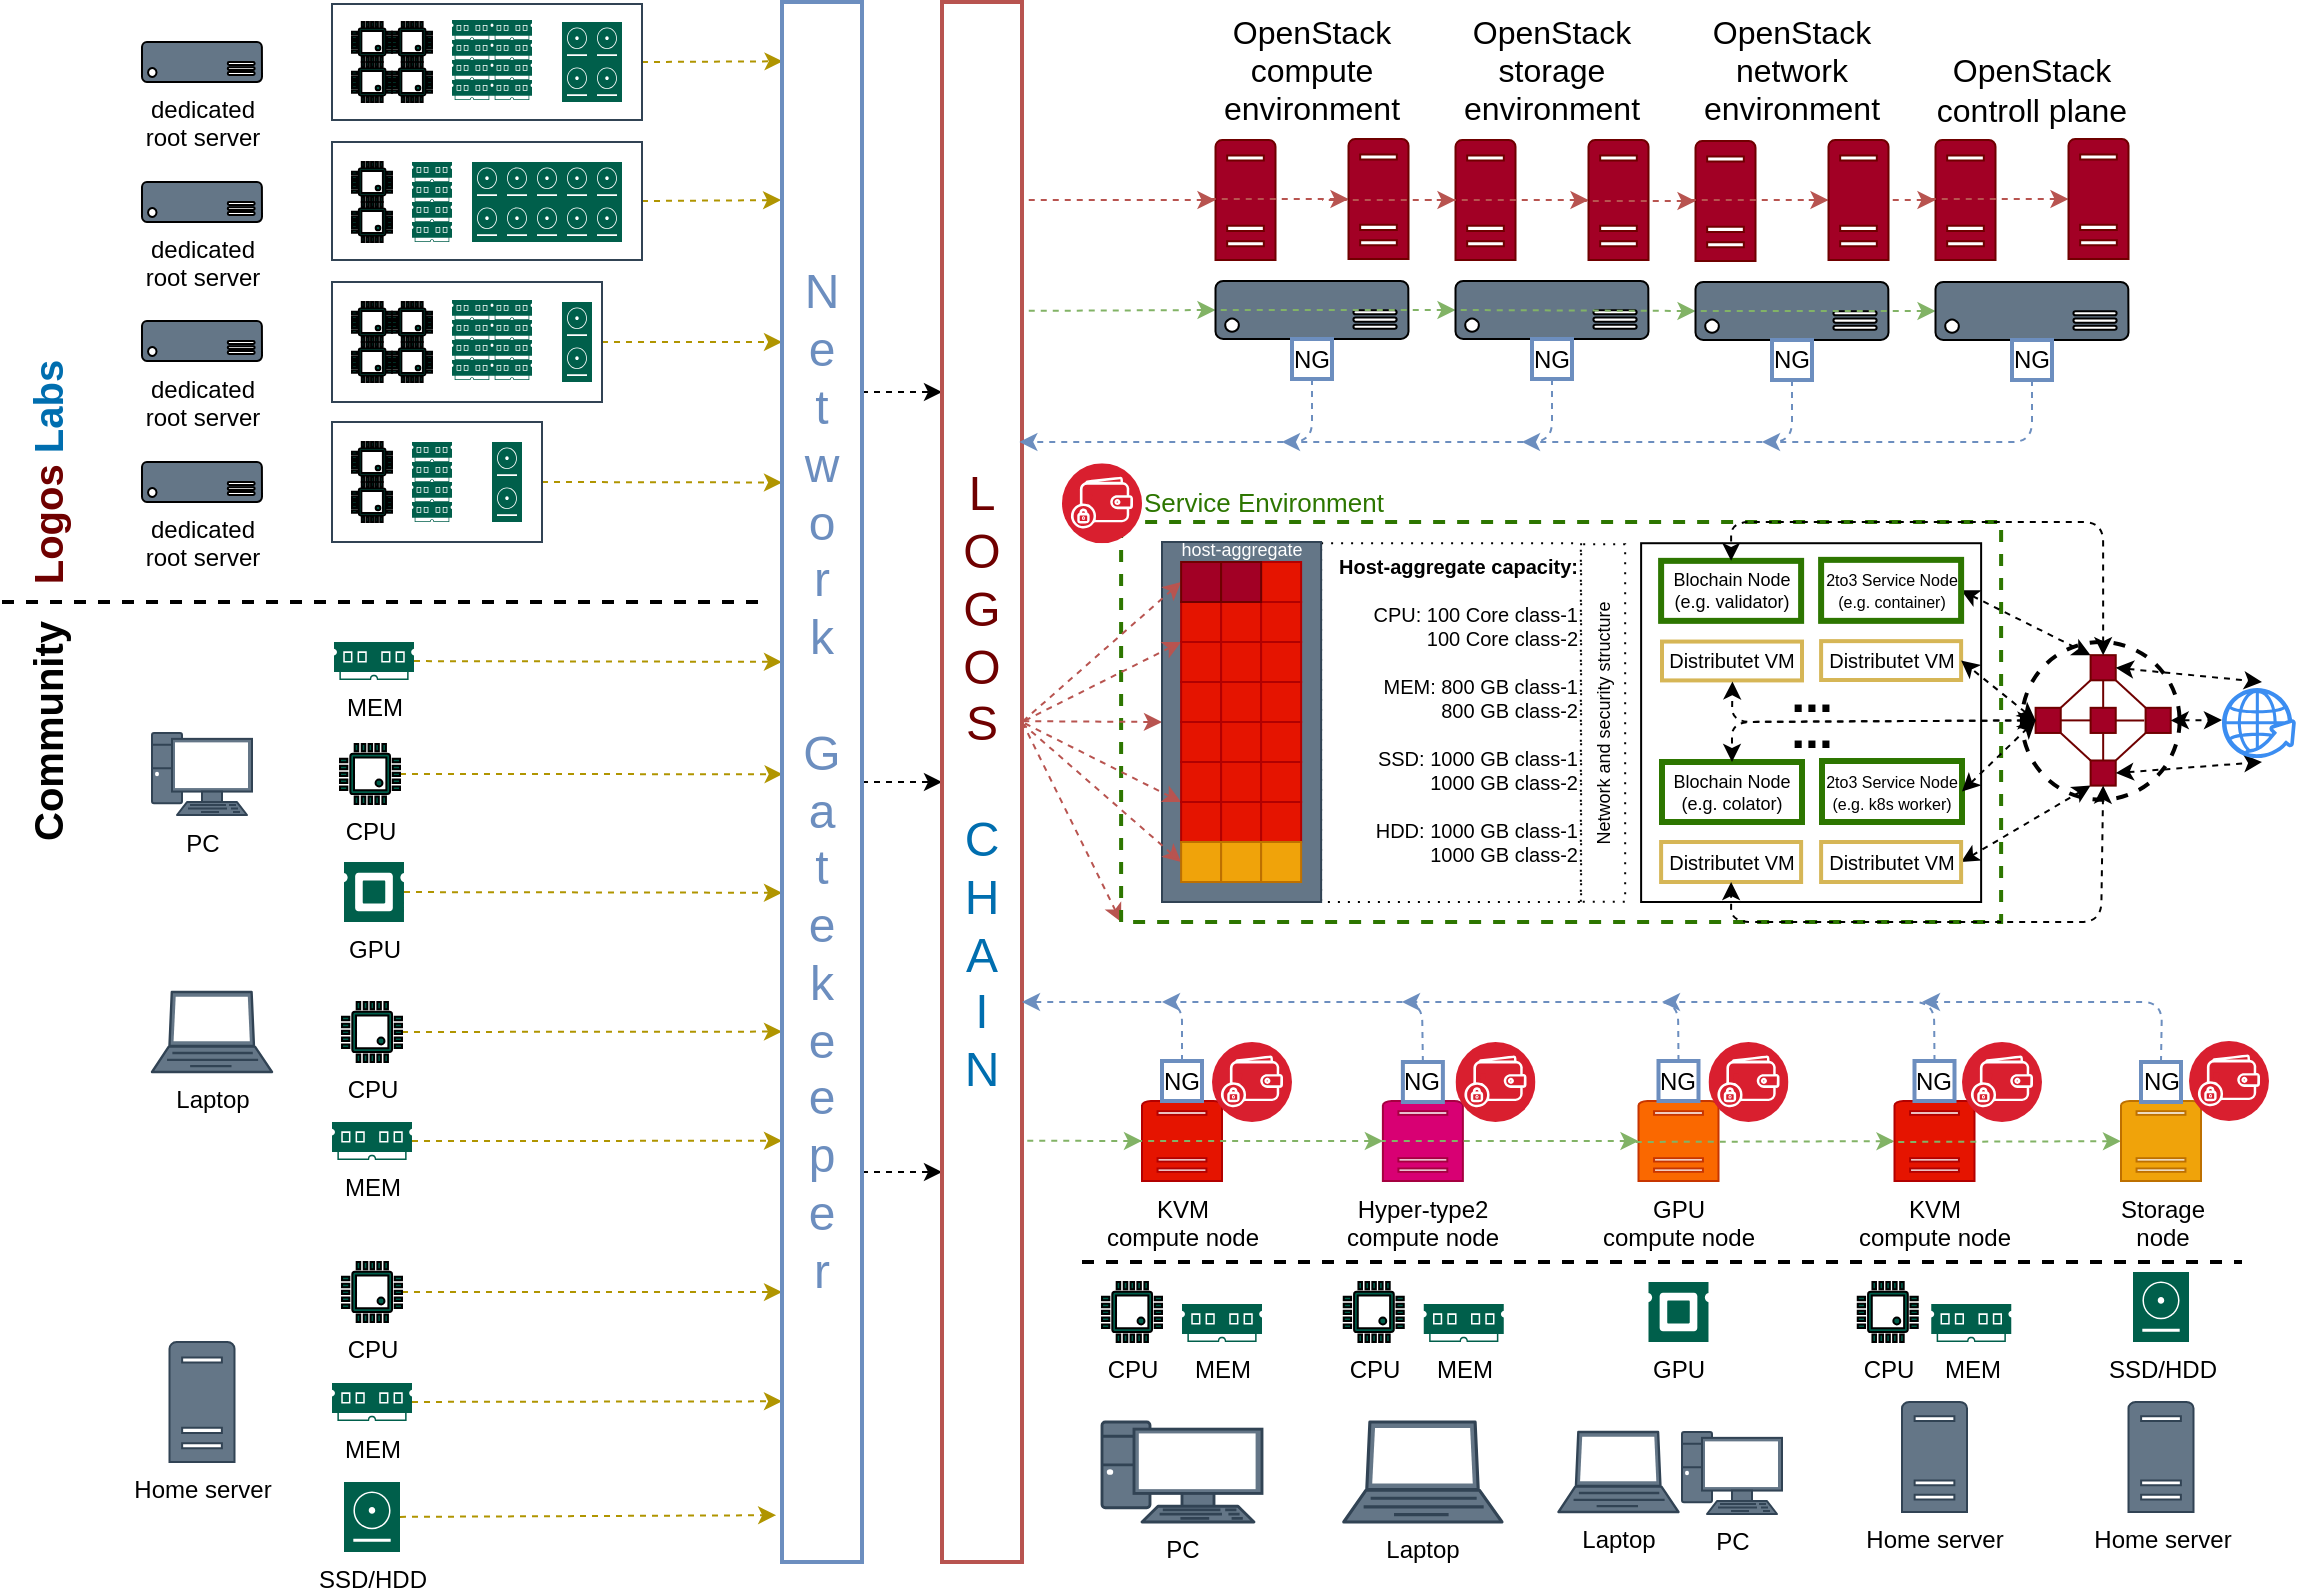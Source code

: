 <mxfile version="22.1.2" type="device">
  <diagram id="KmqMPAlTn-rigEz4RomA" name="Page-1">
    <mxGraphModel dx="1983" dy="847" grid="1" gridSize="10" guides="1" tooltips="1" connect="1" arrows="1" fold="1" page="1" pageScale="1" pageWidth="1169" pageHeight="827" math="0" shadow="0">
      <root>
        <mxCell id="0" />
        <mxCell id="1" parent="0" />
        <mxCell id="483" style="edgeStyle=none;html=1;exitX=0;exitY=1;exitDx=0;exitDy=0;entryX=1.008;entryY=0.462;entryDx=0;entryDy=0;entryPerimeter=0;dashed=1;strokeColor=#b85450;strokeWidth=1;fontSize=8;fontColor=default;startArrow=classic;startFill=1;endArrow=none;endFill=0;fillColor=#f8cecc;gradientColor=#ea6b66;" parent="1" source="252" target="162" edge="1">
          <mxGeometry relative="1" as="geometry" />
        </mxCell>
        <mxCell id="252" value="" style="rounded=0;whiteSpace=wrap;html=1;labelBackgroundColor=none;strokeColor=#2D7600;strokeWidth=2;fontSize=16;fontColor=#ffffff;fillColor=none;dashed=1;" parent="1" vertex="1">
          <mxGeometry x="569.56" y="280" width="440" height="200" as="geometry" />
        </mxCell>
        <mxCell id="258" value="&lt;b&gt;Host-aggregate capacity:&lt;br&gt;&lt;/b&gt;&lt;br&gt;CPU: 100 Core class-1&lt;br&gt;&amp;nbsp; &amp;nbsp; &amp;nbsp; &amp;nbsp; &amp;nbsp; 100 Core class-2&lt;br&gt;&amp;nbsp;&lt;br&gt;&amp;nbsp; &amp;nbsp; &amp;nbsp;MEM: 800 GB class-1 800 GB class-2&lt;br&gt;&lt;br&gt;SSD: 1000 GB class-1&lt;br&gt;&amp;nbsp; &amp;nbsp; &amp;nbsp; &amp;nbsp; &amp;nbsp; 1000 GB class-2&lt;br&gt;&lt;br&gt;HDD: 1000 GB class-1&lt;br&gt;&amp;nbsp; &amp;nbsp; &amp;nbsp; &amp;nbsp; &amp;nbsp; 1000 GB class-2&lt;br&gt;&amp;nbsp; &amp;nbsp; &amp;nbsp; &amp;nbsp;&amp;nbsp;" style="rounded=0;whiteSpace=wrap;html=1;fillStyle=auto;strokeColor=default;strokeWidth=1;fontSize=10;fontColor=default;fillColor=none;gradientColor=none;align=right;dashed=1;dashPattern=1 4;" parent="1" vertex="1">
          <mxGeometry x="669.56" y="290.61" width="130" height="179.39" as="geometry" />
        </mxCell>
        <mxCell id="438" style="edgeStyle=none;html=1;exitX=0;exitY=0.5;exitDx=0;exitDy=0;entryX=1.008;entryY=0.461;entryDx=0;entryDy=0;entryPerimeter=0;dashed=1;strokeColor=#b85450;strokeWidth=1;fontSize=9;fontColor=default;startArrow=classic;startFill=1;endArrow=none;endFill=0;fillColor=#f8cecc;gradientColor=#ea6b66;" parent="1" source="437" target="162" edge="1">
          <mxGeometry relative="1" as="geometry" />
        </mxCell>
        <mxCell id="437" value="" style="rounded=0;whiteSpace=wrap;html=1;labelBackgroundColor=none;strokeColor=#314354;strokeWidth=1;fontSize=10;fontColor=#ffffff;fillColor=#647687;" parent="1" vertex="1">
          <mxGeometry x="590" y="290" width="79.56" height="180" as="geometry" />
        </mxCell>
        <mxCell id="172" style="edgeStyle=none;html=1;exitX=1;exitY=0.5;exitDx=0;exitDy=0;entryX=0.007;entryY=0.038;entryDx=0;entryDy=0;entryPerimeter=0;dashed=1;fontSize=24;fontColor=#6F0000;fillColor=#e3c800;strokeColor=#B09500;" parent="1" source="81" target="160" edge="1">
          <mxGeometry relative="1" as="geometry" />
        </mxCell>
        <mxCell id="81" value="" style="rounded=0;whiteSpace=wrap;html=1;labelBackgroundColor=none;strokeColor=#314354;fontSize=12;fontColor=default;fillColor=none;" parent="1" vertex="1">
          <mxGeometry x="175" y="21" width="155" height="58" as="geometry" />
        </mxCell>
        <mxCell id="173" style="edgeStyle=none;html=1;exitX=1;exitY=0.5;exitDx=0;exitDy=0;entryX=-0.011;entryY=0.127;entryDx=0;entryDy=0;entryPerimeter=0;dashed=1;fontSize=24;fontColor=#6F0000;fillColor=#e3c800;strokeColor=#B09500;" parent="1" source="137" target="160" edge="1">
          <mxGeometry relative="1" as="geometry" />
        </mxCell>
        <mxCell id="137" value="" style="rounded=0;whiteSpace=wrap;html=1;labelBackgroundColor=none;strokeColor=#314354;fontSize=12;fontColor=default;fillColor=none;" parent="1" vertex="1">
          <mxGeometry x="175" y="90" width="155" height="59" as="geometry" />
        </mxCell>
        <mxCell id="175" style="edgeStyle=none;html=1;exitX=1;exitY=0.5;exitDx=0;exitDy=0;entryX=0;entryY=0.308;entryDx=0;entryDy=0;entryPerimeter=0;dashed=1;fontSize=24;fontColor=#6F0000;fillColor=#e3c800;strokeColor=#B09500;" parent="1" source="96" target="160" edge="1">
          <mxGeometry relative="1" as="geometry" />
        </mxCell>
        <mxCell id="96" value="" style="rounded=0;whiteSpace=wrap;html=1;labelBackgroundColor=none;strokeColor=#314354;fontSize=12;fontColor=default;fillColor=none;" parent="1" vertex="1">
          <mxGeometry x="175" y="230" width="105" height="60" as="geometry" />
        </mxCell>
        <mxCell id="2" value="PC" style="fontColor=default;verticalAlign=top;verticalLabelPosition=bottom;labelPosition=center;align=center;html=1;outlineConnect=0;fillColor=#647687;strokeColor=#314354;gradientDirection=north;strokeWidth=2;shape=mxgraph.networks.pc;fontSize=12;" parent="1" vertex="1">
          <mxGeometry x="85" y="385.5" width="50" height="41" as="geometry" />
        </mxCell>
        <mxCell id="3" value="Laptop" style="fontColor=default;verticalAlign=top;verticalLabelPosition=bottom;labelPosition=center;align=center;html=1;outlineConnect=0;fillColor=#647687;strokeColor=#314354;gradientDirection=north;strokeWidth=2;shape=mxgraph.networks.laptop;fontSize=12;" parent="1" vertex="1">
          <mxGeometry x="788.25" y="735" width="60" height="40" as="geometry" />
        </mxCell>
        <mxCell id="4" value="Home server" style="sketch=0;pointerEvents=1;shadow=0;dashed=0;html=1;strokeColor=#314354;labelPosition=center;verticalLabelPosition=bottom;verticalAlign=top;outlineConnect=0;align=center;shape=mxgraph.office.servers.server_generic;fillColor=#647687;fontColor=default;fontSize=12;" parent="1" vertex="1">
          <mxGeometry x="93.75" y="690" width="32.5" height="60" as="geometry" />
        </mxCell>
        <mxCell id="165" style="edgeStyle=none;html=1;entryX=0;entryY=0.423;entryDx=0;entryDy=0;entryPerimeter=0;dashed=1;fontSize=24;fontColor=#6F0000;fillColor=#e3c800;strokeColor=#B09500;" parent="1" source="7" target="160" edge="1">
          <mxGeometry relative="1" as="geometry" />
        </mxCell>
        <mxCell id="7" value="&lt;font style=&quot;font-size: 12px;&quot;&gt;MEM&lt;/font&gt;" style="sketch=0;pointerEvents=1;shadow=0;dashed=0;html=1;strokeColor=default;fillColor=#005F4B;labelPosition=center;verticalLabelPosition=bottom;verticalAlign=top;align=center;outlineConnect=0;shape=mxgraph.veeam2.ram;fontColor=default;fontSize=12;" parent="1" vertex="1">
          <mxGeometry x="176" y="340" width="40" height="19" as="geometry" />
        </mxCell>
        <mxCell id="166" style="edgeStyle=none;html=1;entryX=0;entryY=0.571;entryDx=0;entryDy=0;entryPerimeter=0;dashed=1;fontSize=24;fontColor=#6F0000;fillColor=#e3c800;strokeColor=#B09500;" parent="1" source="10" target="160" edge="1">
          <mxGeometry relative="1" as="geometry" />
        </mxCell>
        <mxCell id="10" value="&lt;span style=&quot;font-size: 12px;&quot;&gt;GPU&lt;/span&gt;" style="sketch=0;pointerEvents=1;shadow=0;dashed=0;html=1;strokeColor=default;fillColor=#005F4B;labelPosition=center;verticalLabelPosition=bottom;verticalAlign=top;align=center;outlineConnect=0;shape=mxgraph.veeam2.cpu;fontColor=default;fontSize=12;" parent="1" vertex="1">
          <mxGeometry x="181" y="450" width="30" height="30" as="geometry" />
        </mxCell>
        <mxCell id="171" style="edgeStyle=none;html=1;entryX=-0.073;entryY=0.97;entryDx=0;entryDy=0;entryPerimeter=0;dashed=1;fontSize=24;fontColor=#6F0000;fillColor=#e3c800;strokeColor=#B09500;" parent="1" source="13" target="160" edge="1">
          <mxGeometry relative="1" as="geometry" />
        </mxCell>
        <mxCell id="13" value="&lt;font style=&quot;font-size: 12px;&quot;&gt;SSD/HDD&lt;/font&gt;" style="sketch=0;pointerEvents=1;shadow=0;dashed=0;html=1;strokeColor=none;fillColor=#005F4B;labelPosition=center;verticalLabelPosition=bottom;verticalAlign=top;align=center;outlineConnect=0;shape=mxgraph.veeam2.hdd;fontSize=12;fontColor=default;" parent="1" vertex="1">
          <mxGeometry x="181" y="760" width="28.0" height="35" as="geometry" />
        </mxCell>
        <mxCell id="164" style="edgeStyle=none;html=1;entryX=0.008;entryY=0.495;entryDx=0;entryDy=0;entryPerimeter=0;fontSize=24;fontColor=#6F0000;dashed=1;fillColor=#e3c800;strokeColor=#B09500;" parent="1" source="34" target="160" edge="1">
          <mxGeometry relative="1" as="geometry" />
        </mxCell>
        <mxCell id="34" value="CPU" style="pointerEvents=1;shadow=0;dashed=0;html=1;strokeColor=default;fillColor=#005F4B;labelPosition=center;verticalLabelPosition=bottom;verticalAlign=top;align=center;outlineConnect=0;shape=mxgraph.veeam.cpu;labelBackgroundColor=none;fontSize=12;fontColor=default;" parent="1" vertex="1">
          <mxGeometry x="179" y="391" width="30" height="30" as="geometry" />
        </mxCell>
        <mxCell id="168" style="edgeStyle=none;html=1;entryX=0;entryY=0.73;entryDx=0;entryDy=0;entryPerimeter=0;dashed=1;fontSize=24;fontColor=#6F0000;fillColor=#e3c800;strokeColor=#B09500;" parent="1" source="37" target="160" edge="1">
          <mxGeometry relative="1" as="geometry" />
        </mxCell>
        <mxCell id="37" value="&lt;font style=&quot;font-size: 12px;&quot;&gt;MEM&lt;/font&gt;" style="sketch=0;pointerEvents=1;shadow=0;dashed=0;html=1;strokeColor=default;fillColor=#005F4B;labelPosition=center;verticalLabelPosition=bottom;verticalAlign=top;align=center;outlineConnect=0;shape=mxgraph.veeam2.ram;fontColor=default;fontSize=12;" parent="1" vertex="1">
          <mxGeometry x="175" y="580" width="40" height="19" as="geometry" />
        </mxCell>
        <mxCell id="167" style="edgeStyle=none;html=1;entryX=0;entryY=0.66;entryDx=0;entryDy=0;entryPerimeter=0;dashed=1;fontSize=24;fontColor=#6F0000;fillColor=#e3c800;strokeColor=#B09500;" parent="1" source="39" target="160" edge="1">
          <mxGeometry relative="1" as="geometry" />
        </mxCell>
        <mxCell id="39" value="CPU" style="pointerEvents=1;shadow=0;dashed=0;html=1;strokeColor=default;fillColor=#005F4B;labelPosition=center;verticalLabelPosition=bottom;verticalAlign=top;align=center;outlineConnect=0;shape=mxgraph.veeam.cpu;labelBackgroundColor=none;fontSize=12;fontColor=default;" parent="1" vertex="1">
          <mxGeometry x="180" y="520" width="30" height="30" as="geometry" />
        </mxCell>
        <mxCell id="170" style="edgeStyle=none;html=1;entryX=0;entryY=0.897;entryDx=0;entryDy=0;entryPerimeter=0;dashed=1;fontSize=24;fontColor=#6F0000;fillColor=#e3c800;strokeColor=#B09500;" parent="1" source="40" target="160" edge="1">
          <mxGeometry relative="1" as="geometry" />
        </mxCell>
        <mxCell id="40" value="&lt;font style=&quot;font-size: 12px;&quot;&gt;MEM&lt;/font&gt;" style="sketch=0;pointerEvents=1;shadow=0;dashed=0;html=1;strokeColor=default;fillColor=#005F4B;labelPosition=center;verticalLabelPosition=bottom;verticalAlign=top;align=center;outlineConnect=0;shape=mxgraph.veeam2.ram;fontColor=default;fontSize=12;" parent="1" vertex="1">
          <mxGeometry x="175" y="710.5" width="40" height="19" as="geometry" />
        </mxCell>
        <mxCell id="169" style="edgeStyle=none;html=1;entryX=0;entryY=0.827;entryDx=0;entryDy=0;entryPerimeter=0;dashed=1;fontSize=24;fontColor=#6F0000;fillColor=#e3c800;strokeColor=#B09500;" parent="1" source="41" target="160" edge="1">
          <mxGeometry relative="1" as="geometry" />
        </mxCell>
        <mxCell id="41" value="CPU" style="pointerEvents=1;shadow=0;dashed=0;html=1;strokeColor=default;fillColor=#005F4B;labelPosition=center;verticalLabelPosition=bottom;verticalAlign=top;align=center;outlineConnect=0;shape=mxgraph.veeam.cpu;labelBackgroundColor=none;fontSize=12;fontColor=default;" parent="1" vertex="1">
          <mxGeometry x="180" y="650" width="30" height="30" as="geometry" />
        </mxCell>
        <mxCell id="399" style="edgeStyle=none;html=1;entryX=1.07;entryY=0.127;entryDx=0;entryDy=0;entryPerimeter=0;dashed=1;strokeColor=#b85450;strokeWidth=1;fontSize=10;fontColor=default;startArrow=classic;startFill=1;endArrow=none;endFill=0;fillColor=#f8cecc;gradientColor=#ea6b66;" parent="1" source="42" target="162" edge="1">
          <mxGeometry relative="1" as="geometry" />
        </mxCell>
        <mxCell id="42" value="" style="sketch=0;pointerEvents=1;shadow=0;dashed=0;html=1;strokeColor=#6F0000;labelPosition=center;verticalLabelPosition=bottom;verticalAlign=top;outlineConnect=0;align=center;shape=mxgraph.office.servers.server_generic;fillColor=#a20025;fontColor=#ffffff;" parent="1" vertex="1">
          <mxGeometry x="616.75" y="89" width="30" height="60" as="geometry" />
        </mxCell>
        <mxCell id="55" value="dedicated&lt;br style=&quot;font-size: 12px;&quot;&gt;root server" style="verticalLabelPosition=bottom;html=1;verticalAlign=top;align=center;strokeColor=default;fillColor=#647687;shape=mxgraph.azure.server;labelBackgroundColor=none;fontSize=12;fontColor=default;" parent="1" vertex="1">
          <mxGeometry x="80" y="40" width="60" height="20" as="geometry" />
        </mxCell>
        <mxCell id="56" value="dedicated&lt;br style=&quot;font-size: 12px;&quot;&gt;root server" style="verticalLabelPosition=bottom;html=1;verticalAlign=top;align=center;strokeColor=default;fillColor=#647687;shape=mxgraph.azure.server;labelBackgroundColor=none;fontSize=12;fontColor=default;" parent="1" vertex="1">
          <mxGeometry x="80" y="110" width="60" height="20" as="geometry" />
        </mxCell>
        <mxCell id="60" value="dedicated&lt;br style=&quot;font-size: 12px;&quot;&gt;root server" style="verticalLabelPosition=bottom;html=1;verticalAlign=top;align=center;strokeColor=default;fillColor=#647687;shape=mxgraph.azure.server;labelBackgroundColor=none;fontSize=12;fontColor=default;" parent="1" vertex="1">
          <mxGeometry x="80" y="179.5" width="60" height="20" as="geometry" />
        </mxCell>
        <mxCell id="61" value="dedicated&lt;br style=&quot;font-size: 12px;&quot;&gt;root server" style="verticalLabelPosition=bottom;html=1;verticalAlign=top;align=center;strokeColor=default;fillColor=#647687;shape=mxgraph.azure.server;labelBackgroundColor=none;fontSize=12;fontColor=default;" parent="1" vertex="1">
          <mxGeometry x="80" y="250" width="60" height="20" as="geometry" />
        </mxCell>
        <mxCell id="62" value="" style="sketch=0;pointerEvents=1;shadow=0;dashed=0;html=1;strokeColor=default;fillColor=#005F4B;labelPosition=center;verticalLabelPosition=bottom;verticalAlign=top;align=center;outlineConnect=0;shape=mxgraph.veeam2.ram;fontColor=default;fontSize=12;" parent="1" vertex="1">
          <mxGeometry x="235" y="29" width="20" height="10" as="geometry" />
        </mxCell>
        <mxCell id="63" value="" style="pointerEvents=1;shadow=0;dashed=0;html=1;strokeColor=default;fillColor=#005F4B;labelPosition=center;verticalLabelPosition=bottom;verticalAlign=top;align=center;outlineConnect=0;shape=mxgraph.veeam.cpu;labelBackgroundColor=none;fontSize=12;fontColor=default;" parent="1" vertex="1">
          <mxGeometry x="185" y="30" width="20" height="20" as="geometry" />
        </mxCell>
        <mxCell id="64" value="" style="pointerEvents=1;shadow=0;dashed=0;html=1;strokeColor=default;fillColor=#005F4B;labelPosition=center;verticalLabelPosition=bottom;verticalAlign=top;align=center;outlineConnect=0;shape=mxgraph.veeam.cpu;labelBackgroundColor=none;fontSize=12;fontColor=default;" parent="1" vertex="1">
          <mxGeometry x="205" y="30" width="20" height="20" as="geometry" />
        </mxCell>
        <mxCell id="65" value="" style="pointerEvents=1;shadow=0;dashed=0;html=1;strokeColor=default;fillColor=#005F4B;labelPosition=center;verticalLabelPosition=bottom;verticalAlign=top;align=center;outlineConnect=0;shape=mxgraph.veeam.cpu;labelBackgroundColor=none;fontSize=12;fontColor=default;" parent="1" vertex="1">
          <mxGeometry x="185" y="50" width="20" height="20" as="geometry" />
        </mxCell>
        <mxCell id="66" value="" style="pointerEvents=1;shadow=0;dashed=0;html=1;strokeColor=default;fillColor=#005F4B;labelPosition=center;verticalLabelPosition=bottom;verticalAlign=top;align=center;outlineConnect=0;shape=mxgraph.veeam.cpu;labelBackgroundColor=none;fontSize=12;fontColor=default;" parent="1" vertex="1">
          <mxGeometry x="205" y="50" width="20" height="20" as="geometry" />
        </mxCell>
        <mxCell id="68" value="" style="sketch=0;pointerEvents=1;shadow=0;dashed=0;html=1;strokeColor=default;fillColor=#005F4B;labelPosition=center;verticalLabelPosition=bottom;verticalAlign=top;align=center;outlineConnect=0;shape=mxgraph.veeam2.ram;fontColor=default;fontSize=12;" parent="1" vertex="1">
          <mxGeometry x="235" y="49" width="20" height="10" as="geometry" />
        </mxCell>
        <mxCell id="70" value="" style="sketch=0;pointerEvents=1;shadow=0;dashed=0;html=1;strokeColor=default;fillColor=#005F4B;labelPosition=center;verticalLabelPosition=bottom;verticalAlign=top;align=center;outlineConnect=0;shape=mxgraph.veeam2.ram;fontColor=default;fontSize=12;" parent="1" vertex="1">
          <mxGeometry x="235" y="39" width="20" height="10" as="geometry" />
        </mxCell>
        <mxCell id="72" value="" style="sketch=0;pointerEvents=1;shadow=0;dashed=0;html=1;strokeColor=default;fillColor=#005F4B;labelPosition=center;verticalLabelPosition=bottom;verticalAlign=top;align=center;outlineConnect=0;shape=mxgraph.veeam2.ram;fontColor=default;fontSize=12;" parent="1" vertex="1">
          <mxGeometry x="235" y="59" width="20" height="10" as="geometry" />
        </mxCell>
        <mxCell id="73" value="" style="sketch=0;pointerEvents=1;shadow=0;dashed=0;html=1;strokeColor=default;fillColor=#005F4B;labelPosition=center;verticalLabelPosition=bottom;verticalAlign=top;align=center;outlineConnect=0;shape=mxgraph.veeam2.ram;fontColor=default;fontSize=12;" parent="1" vertex="1">
          <mxGeometry x="255" y="29" width="20" height="10" as="geometry" />
        </mxCell>
        <mxCell id="74" value="" style="sketch=0;pointerEvents=1;shadow=0;dashed=0;html=1;strokeColor=default;fillColor=#005F4B;labelPosition=center;verticalLabelPosition=bottom;verticalAlign=top;align=center;outlineConnect=0;shape=mxgraph.veeam2.ram;fontColor=default;fontSize=12;" parent="1" vertex="1">
          <mxGeometry x="255" y="49" width="20" height="10" as="geometry" />
        </mxCell>
        <mxCell id="75" value="" style="sketch=0;pointerEvents=1;shadow=0;dashed=0;html=1;strokeColor=default;fillColor=#005F4B;labelPosition=center;verticalLabelPosition=bottom;verticalAlign=top;align=center;outlineConnect=0;shape=mxgraph.veeam2.ram;fontColor=default;fontSize=12;" parent="1" vertex="1">
          <mxGeometry x="255" y="39" width="20" height="10" as="geometry" />
        </mxCell>
        <mxCell id="76" value="" style="sketch=0;pointerEvents=1;shadow=0;dashed=0;html=1;strokeColor=default;fillColor=#005F4B;labelPosition=center;verticalLabelPosition=bottom;verticalAlign=top;align=center;outlineConnect=0;shape=mxgraph.veeam2.ram;fontColor=default;fontSize=12;" parent="1" vertex="1">
          <mxGeometry x="255" y="59" width="20" height="10" as="geometry" />
        </mxCell>
        <mxCell id="82" value="" style="sketch=0;pointerEvents=1;shadow=0;dashed=0;html=1;strokeColor=default;fillColor=#005F4B;labelPosition=center;verticalLabelPosition=bottom;verticalAlign=top;align=center;outlineConnect=0;shape=mxgraph.veeam2.ram;fontColor=default;fontSize=12;" parent="1" vertex="1">
          <mxGeometry x="215" y="240" width="20" height="10" as="geometry" />
        </mxCell>
        <mxCell id="83" value="" style="pointerEvents=1;shadow=0;dashed=0;html=1;strokeColor=default;fillColor=#005F4B;labelPosition=center;verticalLabelPosition=bottom;verticalAlign=top;align=center;outlineConnect=0;shape=mxgraph.veeam.cpu;labelBackgroundColor=none;fontSize=12;fontColor=default;" parent="1" vertex="1">
          <mxGeometry x="185" y="240" width="20" height="20" as="geometry" />
        </mxCell>
        <mxCell id="85" value="" style="pointerEvents=1;shadow=0;dashed=0;html=1;strokeColor=default;fillColor=#005F4B;labelPosition=center;verticalLabelPosition=bottom;verticalAlign=top;align=center;outlineConnect=0;shape=mxgraph.veeam.cpu;labelBackgroundColor=none;fontSize=12;fontColor=default;" parent="1" vertex="1">
          <mxGeometry x="185" y="260" width="20" height="20" as="geometry" />
        </mxCell>
        <mxCell id="87" value="" style="sketch=0;pointerEvents=1;shadow=0;dashed=0;html=1;strokeColor=default;fillColor=#005F4B;labelPosition=center;verticalLabelPosition=bottom;verticalAlign=top;align=center;outlineConnect=0;shape=mxgraph.veeam2.ram;fontColor=default;fontSize=12;" parent="1" vertex="1">
          <mxGeometry x="215" y="260" width="20" height="10" as="geometry" />
        </mxCell>
        <mxCell id="88" value="" style="sketch=0;pointerEvents=1;shadow=0;dashed=0;html=1;strokeColor=default;fillColor=#005F4B;labelPosition=center;verticalLabelPosition=bottom;verticalAlign=top;align=center;outlineConnect=0;shape=mxgraph.veeam2.ram;fontColor=default;fontSize=12;" parent="1" vertex="1">
          <mxGeometry x="215" y="250" width="20" height="10" as="geometry" />
        </mxCell>
        <mxCell id="89" value="" style="sketch=0;pointerEvents=1;shadow=0;dashed=0;html=1;strokeColor=default;fillColor=#005F4B;labelPosition=center;verticalLabelPosition=bottom;verticalAlign=top;align=center;outlineConnect=0;shape=mxgraph.veeam2.ram;fontColor=default;fontSize=12;" parent="1" vertex="1">
          <mxGeometry x="215" y="270" width="20" height="10" as="geometry" />
        </mxCell>
        <mxCell id="97" value="" style="sketch=0;pointerEvents=1;shadow=0;dashed=0;html=1;strokeColor=default;fillColor=#005F4B;labelPosition=center;verticalLabelPosition=bottom;verticalAlign=top;align=center;outlineConnect=0;shape=mxgraph.veeam2.ram;fontColor=default;fontSize=12;" parent="1" vertex="1">
          <mxGeometry x="235" y="169" width="20" height="10" as="geometry" />
        </mxCell>
        <mxCell id="98" value="" style="pointerEvents=1;shadow=0;dashed=0;html=1;strokeColor=default;fillColor=#005F4B;labelPosition=center;verticalLabelPosition=bottom;verticalAlign=top;align=center;outlineConnect=0;shape=mxgraph.veeam.cpu;labelBackgroundColor=none;fontSize=12;fontColor=default;" parent="1" vertex="1">
          <mxGeometry x="185" y="170" width="20" height="20" as="geometry" />
        </mxCell>
        <mxCell id="99" value="" style="pointerEvents=1;shadow=0;dashed=0;html=1;strokeColor=default;fillColor=#005F4B;labelPosition=center;verticalLabelPosition=bottom;verticalAlign=top;align=center;outlineConnect=0;shape=mxgraph.veeam.cpu;labelBackgroundColor=none;fontSize=12;fontColor=default;" parent="1" vertex="1">
          <mxGeometry x="205" y="170" width="20" height="20" as="geometry" />
        </mxCell>
        <mxCell id="100" value="" style="pointerEvents=1;shadow=0;dashed=0;html=1;strokeColor=default;fillColor=#005F4B;labelPosition=center;verticalLabelPosition=bottom;verticalAlign=top;align=center;outlineConnect=0;shape=mxgraph.veeam.cpu;labelBackgroundColor=none;fontSize=12;fontColor=default;" parent="1" vertex="1">
          <mxGeometry x="185" y="190" width="20" height="20" as="geometry" />
        </mxCell>
        <mxCell id="101" value="" style="pointerEvents=1;shadow=0;dashed=0;html=1;strokeColor=default;fillColor=#005F4B;labelPosition=center;verticalLabelPosition=bottom;verticalAlign=top;align=center;outlineConnect=0;shape=mxgraph.veeam.cpu;labelBackgroundColor=none;fontSize=12;fontColor=default;" parent="1" vertex="1">
          <mxGeometry x="205" y="190" width="20" height="20" as="geometry" />
        </mxCell>
        <mxCell id="102" value="" style="sketch=0;pointerEvents=1;shadow=0;dashed=0;html=1;strokeColor=default;fillColor=#005F4B;labelPosition=center;verticalLabelPosition=bottom;verticalAlign=top;align=center;outlineConnect=0;shape=mxgraph.veeam2.ram;fontColor=default;fontSize=12;" parent="1" vertex="1">
          <mxGeometry x="235" y="189" width="20" height="10" as="geometry" />
        </mxCell>
        <mxCell id="103" value="" style="sketch=0;pointerEvents=1;shadow=0;dashed=0;html=1;strokeColor=default;fillColor=#005F4B;labelPosition=center;verticalLabelPosition=bottom;verticalAlign=top;align=center;outlineConnect=0;shape=mxgraph.veeam2.ram;fontColor=default;fontSize=12;" parent="1" vertex="1">
          <mxGeometry x="235" y="179" width="20" height="10" as="geometry" />
        </mxCell>
        <mxCell id="104" value="" style="sketch=0;pointerEvents=1;shadow=0;dashed=0;html=1;strokeColor=default;fillColor=#005F4B;labelPosition=center;verticalLabelPosition=bottom;verticalAlign=top;align=center;outlineConnect=0;shape=mxgraph.veeam2.ram;fontColor=default;fontSize=12;" parent="1" vertex="1">
          <mxGeometry x="235" y="199" width="20" height="10" as="geometry" />
        </mxCell>
        <mxCell id="105" value="" style="sketch=0;pointerEvents=1;shadow=0;dashed=0;html=1;strokeColor=default;fillColor=#005F4B;labelPosition=center;verticalLabelPosition=bottom;verticalAlign=top;align=center;outlineConnect=0;shape=mxgraph.veeam2.ram;fontColor=default;fontSize=12;" parent="1" vertex="1">
          <mxGeometry x="255" y="169" width="20" height="10" as="geometry" />
        </mxCell>
        <mxCell id="106" value="" style="sketch=0;pointerEvents=1;shadow=0;dashed=0;html=1;strokeColor=default;fillColor=#005F4B;labelPosition=center;verticalLabelPosition=bottom;verticalAlign=top;align=center;outlineConnect=0;shape=mxgraph.veeam2.ram;fontColor=default;fontSize=12;" parent="1" vertex="1">
          <mxGeometry x="255" y="189" width="20" height="10" as="geometry" />
        </mxCell>
        <mxCell id="107" value="" style="sketch=0;pointerEvents=1;shadow=0;dashed=0;html=1;strokeColor=default;fillColor=#005F4B;labelPosition=center;verticalLabelPosition=bottom;verticalAlign=top;align=center;outlineConnect=0;shape=mxgraph.veeam2.ram;fontColor=default;fontSize=12;" parent="1" vertex="1">
          <mxGeometry x="255" y="179" width="20" height="10" as="geometry" />
        </mxCell>
        <mxCell id="108" value="" style="sketch=0;pointerEvents=1;shadow=0;dashed=0;html=1;strokeColor=default;fillColor=#005F4B;labelPosition=center;verticalLabelPosition=bottom;verticalAlign=top;align=center;outlineConnect=0;shape=mxgraph.veeam2.ram;fontColor=default;fontSize=12;" parent="1" vertex="1">
          <mxGeometry x="255" y="199" width="20" height="10" as="geometry" />
        </mxCell>
        <mxCell id="174" style="edgeStyle=none;html=1;exitX=1;exitY=0.5;exitDx=0;exitDy=0;entryX=0;entryY=0.218;entryDx=0;entryDy=0;entryPerimeter=0;dashed=1;fontSize=24;fontColor=#6F0000;fillColor=#e3c800;strokeColor=#B09500;" parent="1" source="111" target="160" edge="1">
          <mxGeometry relative="1" as="geometry" />
        </mxCell>
        <mxCell id="111" value="" style="rounded=0;whiteSpace=wrap;html=1;labelBackgroundColor=none;strokeColor=#314354;fontSize=12;fontColor=default;fillColor=none;" parent="1" vertex="1">
          <mxGeometry x="175" y="160" width="135" height="60" as="geometry" />
        </mxCell>
        <mxCell id="123" value="" style="sketch=0;pointerEvents=1;shadow=0;dashed=0;html=1;strokeColor=default;fillColor=#005F4B;labelPosition=center;verticalLabelPosition=bottom;verticalAlign=top;align=center;outlineConnect=0;shape=mxgraph.veeam2.ram;fontColor=default;fontSize=12;" parent="1" vertex="1">
          <mxGeometry x="215" y="100" width="20" height="10" as="geometry" />
        </mxCell>
        <mxCell id="124" value="" style="pointerEvents=1;shadow=0;dashed=0;html=1;strokeColor=default;fillColor=#005F4B;labelPosition=center;verticalLabelPosition=bottom;verticalAlign=top;align=center;outlineConnect=0;shape=mxgraph.veeam.cpu;labelBackgroundColor=none;fontSize=12;fontColor=default;" parent="1" vertex="1">
          <mxGeometry x="185" y="100" width="20" height="20" as="geometry" />
        </mxCell>
        <mxCell id="126" value="" style="pointerEvents=1;shadow=0;dashed=0;html=1;strokeColor=default;fillColor=#005F4B;labelPosition=center;verticalLabelPosition=bottom;verticalAlign=top;align=center;outlineConnect=0;shape=mxgraph.veeam.cpu;labelBackgroundColor=none;fontSize=12;fontColor=default;" parent="1" vertex="1">
          <mxGeometry x="185" y="120" width="20" height="20" as="geometry" />
        </mxCell>
        <mxCell id="128" value="" style="sketch=0;pointerEvents=1;shadow=0;dashed=0;html=1;strokeColor=default;fillColor=#005F4B;labelPosition=center;verticalLabelPosition=bottom;verticalAlign=top;align=center;outlineConnect=0;shape=mxgraph.veeam2.ram;fontColor=default;fontSize=12;" parent="1" vertex="1">
          <mxGeometry x="215" y="120" width="20" height="10" as="geometry" />
        </mxCell>
        <mxCell id="129" value="" style="sketch=0;pointerEvents=1;shadow=0;dashed=0;html=1;strokeColor=default;fillColor=#005F4B;labelPosition=center;verticalLabelPosition=bottom;verticalAlign=top;align=center;outlineConnect=0;shape=mxgraph.veeam2.ram;fontColor=default;fontSize=12;" parent="1" vertex="1">
          <mxGeometry x="215" y="110" width="20" height="10" as="geometry" />
        </mxCell>
        <mxCell id="130" value="" style="sketch=0;pointerEvents=1;shadow=0;dashed=0;html=1;strokeColor=default;fillColor=#005F4B;labelPosition=center;verticalLabelPosition=bottom;verticalAlign=top;align=center;outlineConnect=0;shape=mxgraph.veeam2.ram;fontColor=default;fontSize=12;" parent="1" vertex="1">
          <mxGeometry x="215" y="130" width="20" height="10" as="geometry" />
        </mxCell>
        <mxCell id="135" value="" style="sketch=0;pointerEvents=1;shadow=0;dashed=0;html=1;strokeColor=none;fillColor=#005F4B;labelPosition=center;verticalLabelPosition=bottom;verticalAlign=top;align=center;outlineConnect=0;shape=mxgraph.veeam2.hdd;fontSize=12;fontColor=default;" parent="1" vertex="1">
          <mxGeometry x="245" y="100" width="15" height="20" as="geometry" />
        </mxCell>
        <mxCell id="136" value="" style="sketch=0;pointerEvents=1;shadow=0;dashed=0;html=1;strokeColor=none;fillColor=#005F4B;labelPosition=center;verticalLabelPosition=bottom;verticalAlign=top;align=center;outlineConnect=0;shape=mxgraph.veeam2.hdd;fontSize=12;fontColor=default;" parent="1" vertex="1">
          <mxGeometry x="245" y="120" width="15" height="20" as="geometry" />
        </mxCell>
        <mxCell id="142" value="" style="sketch=0;pointerEvents=1;shadow=0;dashed=0;html=1;strokeColor=none;fillColor=#005F4B;labelPosition=center;verticalLabelPosition=bottom;verticalAlign=top;align=center;outlineConnect=0;shape=mxgraph.veeam2.hdd;fontSize=12;fontColor=default;" parent="1" vertex="1">
          <mxGeometry x="260" y="100" width="15" height="20" as="geometry" />
        </mxCell>
        <mxCell id="143" value="" style="sketch=0;pointerEvents=1;shadow=0;dashed=0;html=1;strokeColor=none;fillColor=#005F4B;labelPosition=center;verticalLabelPosition=bottom;verticalAlign=top;align=center;outlineConnect=0;shape=mxgraph.veeam2.hdd;fontSize=12;fontColor=default;" parent="1" vertex="1">
          <mxGeometry x="260" y="120" width="15" height="20" as="geometry" />
        </mxCell>
        <mxCell id="144" value="" style="sketch=0;pointerEvents=1;shadow=0;dashed=0;html=1;strokeColor=none;fillColor=#005F4B;labelPosition=center;verticalLabelPosition=bottom;verticalAlign=top;align=center;outlineConnect=0;shape=mxgraph.veeam2.hdd;fontSize=12;fontColor=default;" parent="1" vertex="1">
          <mxGeometry x="275" y="100" width="15" height="20" as="geometry" />
        </mxCell>
        <mxCell id="145" value="" style="sketch=0;pointerEvents=1;shadow=0;dashed=0;html=1;strokeColor=none;fillColor=#005F4B;labelPosition=center;verticalLabelPosition=bottom;verticalAlign=top;align=center;outlineConnect=0;shape=mxgraph.veeam2.hdd;fontSize=12;fontColor=default;" parent="1" vertex="1">
          <mxGeometry x="275" y="120" width="15" height="20" as="geometry" />
        </mxCell>
        <mxCell id="146" value="" style="sketch=0;pointerEvents=1;shadow=0;dashed=0;html=1;strokeColor=none;fillColor=#005F4B;labelPosition=center;verticalLabelPosition=bottom;verticalAlign=top;align=center;outlineConnect=0;shape=mxgraph.veeam2.hdd;fontSize=12;fontColor=default;" parent="1" vertex="1">
          <mxGeometry x="290" y="100" width="15" height="20" as="geometry" />
        </mxCell>
        <mxCell id="147" value="" style="sketch=0;pointerEvents=1;shadow=0;dashed=0;html=1;strokeColor=none;fillColor=#005F4B;labelPosition=center;verticalLabelPosition=bottom;verticalAlign=top;align=center;outlineConnect=0;shape=mxgraph.veeam2.hdd;fontSize=12;fontColor=default;" parent="1" vertex="1">
          <mxGeometry x="290" y="120" width="15" height="20" as="geometry" />
        </mxCell>
        <mxCell id="148" value="" style="sketch=0;pointerEvents=1;shadow=0;dashed=0;html=1;strokeColor=none;fillColor=#005F4B;labelPosition=center;verticalLabelPosition=bottom;verticalAlign=top;align=center;outlineConnect=0;shape=mxgraph.veeam2.hdd;fontSize=12;fontColor=default;" parent="1" vertex="1">
          <mxGeometry x="305" y="100" width="15" height="20" as="geometry" />
        </mxCell>
        <mxCell id="149" value="" style="sketch=0;pointerEvents=1;shadow=0;dashed=0;html=1;strokeColor=none;fillColor=#005F4B;labelPosition=center;verticalLabelPosition=bottom;verticalAlign=top;align=center;outlineConnect=0;shape=mxgraph.veeam2.hdd;fontSize=12;fontColor=default;" parent="1" vertex="1">
          <mxGeometry x="305" y="120" width="15" height="20" as="geometry" />
        </mxCell>
        <mxCell id="150" value="" style="sketch=0;pointerEvents=1;shadow=0;dashed=0;html=1;strokeColor=none;fillColor=#005F4B;labelPosition=center;verticalLabelPosition=bottom;verticalAlign=top;align=center;outlineConnect=0;shape=mxgraph.veeam2.hdd;fontSize=12;fontColor=default;" parent="1" vertex="1">
          <mxGeometry x="290" y="30" width="15" height="20" as="geometry" />
        </mxCell>
        <mxCell id="151" value="" style="sketch=0;pointerEvents=1;shadow=0;dashed=0;html=1;strokeColor=none;fillColor=#005F4B;labelPosition=center;verticalLabelPosition=bottom;verticalAlign=top;align=center;outlineConnect=0;shape=mxgraph.veeam2.hdd;fontSize=12;fontColor=default;" parent="1" vertex="1">
          <mxGeometry x="290" y="50" width="15" height="20" as="geometry" />
        </mxCell>
        <mxCell id="152" value="" style="sketch=0;pointerEvents=1;shadow=0;dashed=0;html=1;strokeColor=none;fillColor=#005F4B;labelPosition=center;verticalLabelPosition=bottom;verticalAlign=top;align=center;outlineConnect=0;shape=mxgraph.veeam2.hdd;fontSize=12;fontColor=default;" parent="1" vertex="1">
          <mxGeometry x="305" y="30" width="15" height="20" as="geometry" />
        </mxCell>
        <mxCell id="153" value="" style="sketch=0;pointerEvents=1;shadow=0;dashed=0;html=1;strokeColor=none;fillColor=#005F4B;labelPosition=center;verticalLabelPosition=bottom;verticalAlign=top;align=center;outlineConnect=0;shape=mxgraph.veeam2.hdd;fontSize=12;fontColor=default;" parent="1" vertex="1">
          <mxGeometry x="305" y="50" width="15" height="20" as="geometry" />
        </mxCell>
        <mxCell id="154" value="" style="sketch=0;pointerEvents=1;shadow=0;dashed=0;html=1;strokeColor=none;fillColor=#005F4B;labelPosition=center;verticalLabelPosition=bottom;verticalAlign=top;align=center;outlineConnect=0;shape=mxgraph.veeam2.hdd;fontSize=12;fontColor=default;" parent="1" vertex="1">
          <mxGeometry x="290" y="170" width="15" height="20" as="geometry" />
        </mxCell>
        <mxCell id="155" value="" style="sketch=0;pointerEvents=1;shadow=0;dashed=0;html=1;strokeColor=none;fillColor=#005F4B;labelPosition=center;verticalLabelPosition=bottom;verticalAlign=top;align=center;outlineConnect=0;shape=mxgraph.veeam2.hdd;fontSize=12;fontColor=default;" parent="1" vertex="1">
          <mxGeometry x="290" y="190" width="15" height="20" as="geometry" />
        </mxCell>
        <mxCell id="158" value="" style="sketch=0;pointerEvents=1;shadow=0;dashed=0;html=1;strokeColor=none;fillColor=#005F4B;labelPosition=center;verticalLabelPosition=bottom;verticalAlign=top;align=center;outlineConnect=0;shape=mxgraph.veeam2.hdd;fontSize=12;fontColor=default;" parent="1" vertex="1">
          <mxGeometry x="255" y="240" width="15" height="20" as="geometry" />
        </mxCell>
        <mxCell id="159" value="" style="sketch=0;pointerEvents=1;shadow=0;dashed=0;html=1;strokeColor=none;fillColor=#005F4B;labelPosition=center;verticalLabelPosition=bottom;verticalAlign=top;align=center;outlineConnect=0;shape=mxgraph.veeam2.hdd;fontSize=12;fontColor=default;" parent="1" vertex="1">
          <mxGeometry x="255" y="260" width="15" height="20" as="geometry" />
        </mxCell>
        <mxCell id="176" style="edgeStyle=none;html=1;exitX=1;exitY=0.25;exitDx=0;exitDy=0;entryX=0;entryY=0.25;entryDx=0;entryDy=0;dashed=1;fontSize=24;fontColor=#6F0000;" parent="1" source="160" target="162" edge="1">
          <mxGeometry relative="1" as="geometry" />
        </mxCell>
        <mxCell id="177" style="edgeStyle=none;html=1;exitX=1;exitY=0.5;exitDx=0;exitDy=0;dashed=1;fontSize=24;fontColor=#6F0000;" parent="1" source="160" target="162" edge="1">
          <mxGeometry relative="1" as="geometry" />
        </mxCell>
        <mxCell id="178" style="edgeStyle=none;html=1;exitX=1;exitY=0.75;exitDx=0;exitDy=0;entryX=0;entryY=0.75;entryDx=0;entryDy=0;dashed=1;fontSize=24;fontColor=#6F0000;" parent="1" source="160" target="162" edge="1">
          <mxGeometry relative="1" as="geometry" />
        </mxCell>
        <mxCell id="160" value="&lt;font style=&quot;font-size: 24px;&quot;&gt;&lt;font color=&quot;#6c8ebf&quot;&gt;N&lt;br&gt;&lt;/font&gt;&lt;font style=&quot;font-size: 24px;&quot;&gt;&lt;font color=&quot;#6c8ebf&quot;&gt;e&lt;br&gt;t&lt;br&gt;w&lt;br&gt;o&lt;br&gt;r&lt;br&gt;k&lt;br&gt;&lt;br&gt;G&lt;br&gt;a&lt;br&gt;t&lt;br&gt;e&lt;br&gt;k&lt;br&gt;e&lt;br&gt;e&lt;br&gt;p&lt;br&gt;e&lt;br&gt;r&lt;/font&gt;&lt;br&gt;&lt;/font&gt;&lt;/font&gt;" style="rounded=0;whiteSpace=wrap;html=1;labelBackgroundColor=none;strokeColor=#6C8EBF;fontSize=12;fillColor=none;gradientColor=#7ea6e0;strokeWidth=2;" parent="1" vertex="1">
          <mxGeometry x="400" y="20" width="40" height="780" as="geometry" />
        </mxCell>
        <mxCell id="162" value="&lt;font style=&quot;font-size: 24px;&quot;&gt;&lt;font style=&quot;font-size: 24px;&quot;&gt;&lt;font color=&quot;#6f0000&quot;&gt;L&lt;br&gt;O&lt;br&gt;G&lt;br&gt;O&lt;br&gt;S&lt;br&gt;&lt;/font&gt;&lt;br&gt;&lt;font color=&quot;#006eaf&quot;&gt;C&lt;br&gt;H&lt;br&gt;A&lt;br&gt;I&lt;br&gt;N&lt;/font&gt;&lt;br&gt;&lt;/font&gt;&lt;/font&gt;" style="rounded=0;whiteSpace=wrap;html=1;labelBackgroundColor=none;strokeColor=#b85450;fontSize=12;fillColor=none;gradientColor=#ea6b66;strokeWidth=2;" parent="1" vertex="1">
          <mxGeometry x="480" y="20" width="40" height="780" as="geometry" />
        </mxCell>
        <mxCell id="163" value="&lt;font style=&quot;font-size: 20px;&quot;&gt;&lt;b&gt;&lt;font style=&quot;font-size: 20px;&quot; color=&quot;#6f0000&quot;&gt;Logos &lt;/font&gt;&lt;font style=&quot;font-size: 20px;&quot; color=&quot;#006eaf&quot;&gt;Labs&lt;/font&gt;&lt;/b&gt;&lt;/font&gt;" style="text;html=1;strokeColor=none;fillColor=none;align=center;verticalAlign=middle;whiteSpace=wrap;rounded=0;dashed=1;fontSize=8;rotation=-90;" parent="1" vertex="1">
          <mxGeometry x="-70.0" y="240" width="205" height="30" as="geometry" />
        </mxCell>
        <mxCell id="179" value="&lt;font size=&quot;1&quot; style=&quot;&quot;&gt;&lt;b style=&quot;font-size: 20px;&quot;&gt;Community&lt;/b&gt;&lt;/font&gt;" style="text;html=1;strokeColor=none;fillColor=none;align=center;verticalAlign=middle;whiteSpace=wrap;rounded=0;dashed=1;labelBackgroundColor=none;strokeWidth=2;fontSize=24;fontColor=default;rotation=-90;" parent="1" vertex="1">
          <mxGeometry x="2.5" y="370" width="60" height="30" as="geometry" />
        </mxCell>
        <mxCell id="180" value="" style="endArrow=none;dashed=1;html=1;fontSize=20;fontColor=default;strokeWidth=2;" parent="1" edge="1">
          <mxGeometry width="50" height="50" relative="1" as="geometry">
            <mxPoint x="10" y="320" as="sourcePoint" />
            <mxPoint x="390" y="320" as="targetPoint" />
          </mxGeometry>
        </mxCell>
        <mxCell id="395" style="edgeStyle=none;html=1;exitX=0;exitY=0.5;exitDx=0;exitDy=0;exitPerimeter=0;entryX=1.019;entryY=0.198;entryDx=0;entryDy=0;entryPerimeter=0;dashed=1;strokeColor=#82b366;strokeWidth=1;fontSize=10;fontColor=default;startArrow=classic;startFill=1;endArrow=none;endFill=0;fillColor=#d5e8d4;gradientColor=#97d077;" parent="1" source="181" target="162" edge="1">
          <mxGeometry relative="1" as="geometry" />
        </mxCell>
        <mxCell id="181" value="" style="verticalLabelPosition=bottom;html=1;verticalAlign=top;align=center;strokeColor=default;fillColor=#647687;shape=mxgraph.azure.server;labelBackgroundColor=none;fontSize=12;fontColor=#ffffff;" parent="1" vertex="1">
          <mxGeometry x="616.75" y="159.5" width="96.5" height="29" as="geometry" />
        </mxCell>
        <mxCell id="396" style="edgeStyle=none;html=1;exitX=0;exitY=0.5;exitDx=0;exitDy=0;exitPerimeter=0;entryX=0;entryY=0.5;entryDx=0;entryDy=0;entryPerimeter=0;dashed=1;strokeColor=#82b366;strokeWidth=1;fontSize=10;fontColor=default;startArrow=classic;startFill=1;endArrow=none;endFill=0;fillColor=#d5e8d4;gradientColor=#97d077;" parent="1" source="182" target="181" edge="1">
          <mxGeometry relative="1" as="geometry" />
        </mxCell>
        <mxCell id="182" value="" style="verticalLabelPosition=bottom;html=1;verticalAlign=top;align=center;strokeColor=default;fillColor=#647687;shape=mxgraph.azure.server;labelBackgroundColor=none;fontSize=12;fontColor=#ffffff;" parent="1" vertex="1">
          <mxGeometry x="736.75" y="159.5" width="96.5" height="29" as="geometry" />
        </mxCell>
        <mxCell id="397" style="edgeStyle=none;html=1;exitX=0;exitY=0.5;exitDx=0;exitDy=0;exitPerimeter=0;entryX=0;entryY=0.5;entryDx=0;entryDy=0;entryPerimeter=0;dashed=1;strokeColor=#82b366;strokeWidth=1;fontSize=10;fontColor=default;startArrow=classic;startFill=1;endArrow=none;endFill=0;fillColor=#d5e8d4;gradientColor=#97d077;" parent="1" source="183" target="182" edge="1">
          <mxGeometry relative="1" as="geometry" />
        </mxCell>
        <mxCell id="183" value="" style="verticalLabelPosition=bottom;html=1;verticalAlign=top;align=center;strokeColor=default;fillColor=#647687;shape=mxgraph.azure.server;labelBackgroundColor=none;fontSize=12;fontColor=#ffffff;" parent="1" vertex="1">
          <mxGeometry x="856.75" y="160" width="96.5" height="29" as="geometry" />
        </mxCell>
        <mxCell id="398" style="edgeStyle=none;html=1;exitX=0;exitY=0.5;exitDx=0;exitDy=0;exitPerimeter=0;entryX=0;entryY=0.5;entryDx=0;entryDy=0;entryPerimeter=0;dashed=1;strokeColor=#82b366;strokeWidth=1;fontSize=10;fontColor=default;startArrow=classic;startFill=1;endArrow=none;endFill=0;fillColor=#d5e8d4;gradientColor=#97d077;" parent="1" source="184" target="183" edge="1">
          <mxGeometry relative="1" as="geometry" />
        </mxCell>
        <mxCell id="184" value="" style="verticalLabelPosition=bottom;html=1;verticalAlign=top;align=center;strokeColor=default;fillColor=#647687;shape=mxgraph.azure.server;labelBackgroundColor=none;fontSize=12;fontColor=#ffffff;" parent="1" vertex="1">
          <mxGeometry x="976.75" y="160" width="96.5" height="29" as="geometry" />
        </mxCell>
        <mxCell id="400" style="edgeStyle=none;html=1;dashed=1;strokeColor=#b85450;strokeWidth=1;fontSize=10;fontColor=default;startArrow=classic;startFill=1;endArrow=none;endFill=0;fillColor=#f8cecc;gradientColor=#ea6b66;" parent="1" source="187" edge="1">
          <mxGeometry relative="1" as="geometry">
            <mxPoint x="610" y="118.5" as="targetPoint" />
          </mxGeometry>
        </mxCell>
        <mxCell id="187" value="" style="sketch=0;pointerEvents=1;shadow=0;dashed=0;html=1;strokeColor=#6F0000;labelPosition=center;verticalLabelPosition=bottom;verticalAlign=top;outlineConnect=0;align=center;shape=mxgraph.office.servers.server_generic;fillColor=#a20025;fontColor=#ffffff;" parent="1" vertex="1">
          <mxGeometry x="683.25" y="88.5" width="30" height="60" as="geometry" />
        </mxCell>
        <mxCell id="189" value="OpenStack&lt;br style=&quot;font-size: 16px;&quot;&gt;compute environment&lt;br&gt;" style="text;html=1;strokeColor=none;fillColor=none;align=center;verticalAlign=middle;whiteSpace=wrap;rounded=0;dashed=1;labelBackgroundColor=none;strokeWidth=2;fontSize=16;fontColor=default;" parent="1" vertex="1">
          <mxGeometry x="600" y="39" width="130" height="30" as="geometry" />
        </mxCell>
        <mxCell id="401" style="edgeStyle=none;html=1;dashed=1;strokeColor=#b85450;strokeWidth=1;fontSize=10;fontColor=default;startArrow=classic;startFill=1;endArrow=none;endFill=0;fillColor=#f8cecc;gradientColor=#ea6b66;" parent="1" source="190" edge="1">
          <mxGeometry relative="1" as="geometry">
            <mxPoint x="670" y="119" as="targetPoint" />
          </mxGeometry>
        </mxCell>
        <mxCell id="190" value="" style="sketch=0;pointerEvents=1;shadow=0;dashed=0;html=1;strokeColor=#6F0000;labelPosition=center;verticalLabelPosition=bottom;verticalAlign=top;outlineConnect=0;align=center;shape=mxgraph.office.servers.server_generic;fillColor=#a20025;fontColor=#ffffff;" parent="1" vertex="1">
          <mxGeometry x="736.75" y="89" width="30" height="60" as="geometry" />
        </mxCell>
        <mxCell id="402" style="edgeStyle=none;html=1;dashed=1;strokeColor=#b85450;strokeWidth=1;fontSize=10;fontColor=default;startArrow=classic;startFill=1;endArrow=none;endFill=0;fillColor=#f8cecc;gradientColor=#ea6b66;" parent="1" source="191" edge="1">
          <mxGeometry relative="1" as="geometry">
            <mxPoint x="720" y="119" as="targetPoint" />
          </mxGeometry>
        </mxCell>
        <mxCell id="191" value="" style="sketch=0;pointerEvents=1;shadow=0;dashed=0;html=1;strokeColor=#6F0000;labelPosition=center;verticalLabelPosition=bottom;verticalAlign=top;outlineConnect=0;align=center;shape=mxgraph.office.servers.server_generic;fillColor=#a20025;fontColor=#ffffff;" parent="1" vertex="1">
          <mxGeometry x="803.25" y="89" width="30" height="60" as="geometry" />
        </mxCell>
        <mxCell id="192" value="OpenStack&lt;br&gt;storage&lt;br&gt;environment" style="text;html=1;strokeColor=none;fillColor=none;align=center;verticalAlign=middle;whiteSpace=wrap;rounded=0;dashed=1;labelBackgroundColor=none;strokeWidth=2;fontSize=16;fontColor=default;" parent="1" vertex="1">
          <mxGeometry x="720" y="39" width="130" height="30" as="geometry" />
        </mxCell>
        <mxCell id="205" value="OpenStack&lt;br style=&quot;font-size: 16px;&quot;&gt;network&lt;br&gt;environment" style="text;html=1;strokeColor=none;fillColor=none;align=center;verticalAlign=middle;whiteSpace=wrap;rounded=0;dashed=1;labelBackgroundColor=none;strokeWidth=2;fontSize=16;fontColor=default;" parent="1" vertex="1">
          <mxGeometry x="840" y="39" width="130" height="30" as="geometry" />
        </mxCell>
        <mxCell id="405" style="edgeStyle=none;html=1;dashed=1;strokeColor=#b85450;strokeWidth=1;fontSize=10;fontColor=default;startArrow=classic;startFill=1;endArrow=none;endFill=0;fillColor=#f8cecc;gradientColor=#ea6b66;" parent="1" source="209" edge="1">
          <mxGeometry relative="1" as="geometry">
            <mxPoint x="910" y="119" as="targetPoint" />
          </mxGeometry>
        </mxCell>
        <mxCell id="209" value="" style="sketch=0;pointerEvents=1;shadow=0;dashed=0;html=1;strokeColor=#6F0000;labelPosition=center;verticalLabelPosition=bottom;verticalAlign=top;outlineConnect=0;align=center;shape=mxgraph.office.servers.server_generic;fillColor=#a20025;fontColor=#ffffff;" parent="1" vertex="1">
          <mxGeometry x="976.75" y="89" width="30" height="60" as="geometry" />
        </mxCell>
        <mxCell id="406" style="edgeStyle=none;html=1;dashed=1;strokeColor=#b85450;strokeWidth=1;fontSize=10;fontColor=default;startArrow=classic;startFill=1;endArrow=none;endFill=0;fillColor=#f8cecc;gradientColor=#ea6b66;" parent="1" source="210" edge="1">
          <mxGeometry relative="1" as="geometry">
            <mxPoint x="970" y="118.5" as="targetPoint" />
          </mxGeometry>
        </mxCell>
        <mxCell id="210" value="" style="sketch=0;pointerEvents=1;shadow=0;dashed=0;html=1;strokeColor=#6F0000;labelPosition=center;verticalLabelPosition=bottom;verticalAlign=top;outlineConnect=0;align=center;shape=mxgraph.office.servers.server_generic;fillColor=#a20025;fontColor=#ffffff;" parent="1" vertex="1">
          <mxGeometry x="1043.25" y="88.5" width="30" height="60" as="geometry" />
        </mxCell>
        <mxCell id="211" value="OpenStack&lt;br style=&quot;font-size: 16px;&quot;&gt;controll plane" style="text;html=1;strokeColor=none;fillColor=none;align=center;verticalAlign=middle;whiteSpace=wrap;rounded=0;dashed=1;labelBackgroundColor=none;strokeWidth=2;fontSize=16;fontColor=default;" parent="1" vertex="1">
          <mxGeometry x="960" y="49" width="130" height="30" as="geometry" />
        </mxCell>
        <mxCell id="403" style="edgeStyle=none;html=1;dashed=1;strokeColor=#b85450;strokeWidth=1;fontSize=10;fontColor=default;startArrow=classic;startFill=1;endArrow=none;endFill=0;fillColor=#f8cecc;gradientColor=#ea6b66;" parent="1" source="212" edge="1">
          <mxGeometry relative="1" as="geometry">
            <mxPoint x="800" y="119.5" as="targetPoint" />
          </mxGeometry>
        </mxCell>
        <mxCell id="212" value="" style="sketch=0;pointerEvents=1;shadow=0;dashed=0;html=1;strokeColor=#6F0000;labelPosition=center;verticalLabelPosition=bottom;verticalAlign=top;outlineConnect=0;align=center;shape=mxgraph.office.servers.server_generic;fillColor=#a20025;fontColor=#ffffff;" parent="1" vertex="1">
          <mxGeometry x="856.75" y="89.5" width="30" height="60" as="geometry" />
        </mxCell>
        <mxCell id="404" style="edgeStyle=none;html=1;dashed=1;strokeColor=#b85450;strokeWidth=1;fontSize=10;fontColor=default;startArrow=classic;startFill=1;endArrow=none;endFill=0;fillColor=#f8cecc;gradientColor=#ea6b66;" parent="1" source="213" edge="1">
          <mxGeometry relative="1" as="geometry">
            <mxPoint x="850" y="119" as="targetPoint" />
          </mxGeometry>
        </mxCell>
        <mxCell id="213" value="" style="sketch=0;pointerEvents=1;shadow=0;dashed=0;html=1;strokeColor=#6F0000;labelPosition=center;verticalLabelPosition=bottom;verticalAlign=top;outlineConnect=0;align=center;shape=mxgraph.office.servers.server_generic;fillColor=#a20025;fontColor=#ffffff;" parent="1" vertex="1">
          <mxGeometry x="923.25" y="89" width="30" height="60" as="geometry" />
        </mxCell>
        <mxCell id="215" value="PC" style="fontColor=default;verticalAlign=top;verticalLabelPosition=bottom;labelPosition=center;align=center;html=1;outlineConnect=0;fillColor=#647687;strokeColor=#314354;gradientDirection=north;strokeWidth=2;shape=mxgraph.networks.pc;fontSize=12;" parent="1" vertex="1">
          <mxGeometry x="560" y="730" width="80" height="50" as="geometry" />
        </mxCell>
        <mxCell id="216" value="PC" style="fontColor=default;verticalAlign=top;verticalLabelPosition=bottom;labelPosition=center;align=center;html=1;outlineConnect=0;fillColor=#647687;strokeColor=#314354;gradientDirection=north;strokeWidth=2;shape=mxgraph.networks.pc;fontSize=12;" parent="1" vertex="1">
          <mxGeometry x="850" y="735" width="50" height="41" as="geometry" />
        </mxCell>
        <mxCell id="219" value="&lt;font style=&quot;font-size: 12px;&quot;&gt;MEM&lt;/font&gt;" style="sketch=0;pointerEvents=1;shadow=0;dashed=0;html=1;strokeColor=default;fillColor=#005F4B;labelPosition=center;verticalLabelPosition=bottom;verticalAlign=top;align=center;outlineConnect=0;shape=mxgraph.veeam2.ram;fontColor=default;fontSize=12;" parent="1" vertex="1">
          <mxGeometry x="600" y="671" width="40" height="19" as="geometry" />
        </mxCell>
        <mxCell id="220" value="CPU" style="pointerEvents=1;shadow=0;dashed=0;html=1;strokeColor=default;fillColor=#005F4B;labelPosition=center;verticalLabelPosition=bottom;verticalAlign=top;align=center;outlineConnect=0;shape=mxgraph.veeam.cpu;labelBackgroundColor=none;fontSize=12;fontColor=default;" parent="1" vertex="1">
          <mxGeometry x="560" y="660" width="30" height="30" as="geometry" />
        </mxCell>
        <mxCell id="221" value="&lt;span style=&quot;font-size: 12px;&quot;&gt;GPU&lt;/span&gt;" style="sketch=0;pointerEvents=1;shadow=0;dashed=0;html=1;strokeColor=default;fillColor=#005F4B;labelPosition=center;verticalLabelPosition=bottom;verticalAlign=top;align=center;outlineConnect=0;shape=mxgraph.veeam2.cpu;fontColor=default;fontSize=12;" parent="1" vertex="1">
          <mxGeometry x="833.25" y="660" width="30" height="30" as="geometry" />
        </mxCell>
        <mxCell id="222" value="Laptop" style="fontColor=default;verticalAlign=top;verticalLabelPosition=bottom;labelPosition=center;align=center;html=1;outlineConnect=0;fillColor=#647687;strokeColor=#314354;gradientDirection=north;strokeWidth=2;shape=mxgraph.networks.laptop;fontSize=12;" parent="1" vertex="1">
          <mxGeometry x="680.88" y="730" width="79.12" height="50" as="geometry" />
        </mxCell>
        <mxCell id="223" value="&lt;font style=&quot;font-size: 12px;&quot;&gt;MEM&lt;/font&gt;" style="sketch=0;pointerEvents=1;shadow=0;dashed=0;html=1;strokeColor=default;fillColor=#005F4B;labelPosition=center;verticalLabelPosition=bottom;verticalAlign=top;align=center;outlineConnect=0;shape=mxgraph.veeam2.ram;fontColor=default;fontSize=12;" parent="1" vertex="1">
          <mxGeometry x="720.88" y="671" width="40" height="19" as="geometry" />
        </mxCell>
        <mxCell id="224" value="CPU" style="pointerEvents=1;shadow=0;dashed=0;html=1;strokeColor=default;fillColor=#005F4B;labelPosition=center;verticalLabelPosition=bottom;verticalAlign=top;align=center;outlineConnect=0;shape=mxgraph.veeam.cpu;labelBackgroundColor=none;fontSize=12;fontColor=default;" parent="1" vertex="1">
          <mxGeometry x="680.88" y="660" width="30" height="30" as="geometry" />
        </mxCell>
        <mxCell id="231" value="Home server" style="sketch=0;pointerEvents=1;shadow=0;dashed=0;html=1;strokeColor=#314354;labelPosition=center;verticalLabelPosition=bottom;verticalAlign=top;outlineConnect=0;align=center;shape=mxgraph.office.servers.server_generic;fillColor=#647687;fontColor=default;fontSize=12;" parent="1" vertex="1">
          <mxGeometry x="960" y="720" width="32.5" height="55" as="geometry" />
        </mxCell>
        <mxCell id="232" value="&lt;font style=&quot;font-size: 12px;&quot;&gt;MEM&lt;/font&gt;" style="sketch=0;pointerEvents=1;shadow=0;dashed=0;html=1;strokeColor=default;fillColor=#005F4B;labelPosition=center;verticalLabelPosition=bottom;verticalAlign=top;align=center;outlineConnect=0;shape=mxgraph.veeam2.ram;fontColor=default;fontSize=12;" parent="1" vertex="1">
          <mxGeometry x="974.63" y="671" width="40" height="19" as="geometry" />
        </mxCell>
        <mxCell id="233" value="CPU" style="pointerEvents=1;shadow=0;dashed=0;html=1;strokeColor=default;fillColor=#005F4B;labelPosition=center;verticalLabelPosition=bottom;verticalAlign=top;align=center;outlineConnect=0;shape=mxgraph.veeam.cpu;labelBackgroundColor=none;fontSize=12;fontColor=default;" parent="1" vertex="1">
          <mxGeometry x="937.88" y="660" width="30" height="30" as="geometry" />
        </mxCell>
        <mxCell id="234" value="Home server" style="sketch=0;pointerEvents=1;shadow=0;dashed=0;html=1;strokeColor=#314354;labelPosition=center;verticalLabelPosition=bottom;verticalAlign=top;outlineConnect=0;align=center;shape=mxgraph.office.servers.server_generic;fillColor=#647687;fontColor=default;fontSize=12;" parent="1" vertex="1">
          <mxGeometry x="1073.25" y="720" width="32.5" height="55" as="geometry" />
        </mxCell>
        <mxCell id="235" value="&lt;font style=&quot;font-size: 12px;&quot;&gt;SSD/HDD&lt;/font&gt;" style="sketch=0;pointerEvents=1;shadow=0;dashed=0;html=1;strokeColor=none;fillColor=#005F4B;labelPosition=center;verticalLabelPosition=bottom;verticalAlign=top;align=center;outlineConnect=0;shape=mxgraph.veeam2.hdd;fontSize=12;fontColor=default;" parent="1" vertex="1">
          <mxGeometry x="1075.5" y="655" width="28.0" height="35" as="geometry" />
        </mxCell>
        <mxCell id="236" value="Laptop" style="fontColor=default;verticalAlign=top;verticalLabelPosition=bottom;labelPosition=center;align=center;html=1;outlineConnect=0;fillColor=#647687;strokeColor=#314354;gradientDirection=north;strokeWidth=2;shape=mxgraph.networks.laptop;fontSize=12;" parent="1" vertex="1">
          <mxGeometry x="85" y="515" width="60" height="40" as="geometry" />
        </mxCell>
        <mxCell id="237" value="" style="endArrow=none;dashed=1;html=1;strokeWidth=2;fontSize=16;fontColor=default;" parent="1" edge="1">
          <mxGeometry width="50" height="50" relative="1" as="geometry">
            <mxPoint x="550" y="650" as="sourcePoint" />
            <mxPoint x="1130" y="650" as="targetPoint" />
          </mxGeometry>
        </mxCell>
        <mxCell id="386" style="edgeStyle=none;html=1;entryX=1;entryY=0.73;entryDx=0;entryDy=0;entryPerimeter=0;dashed=1;strokeColor=#82b366;strokeWidth=1;fontSize=10;fontColor=default;endArrow=none;endFill=0;startArrow=classic;startFill=1;fillColor=#d5e8d4;gradientColor=#97d077;" parent="1" source="238" target="162" edge="1">
          <mxGeometry relative="1" as="geometry" />
        </mxCell>
        <mxCell id="238" value="KVM&lt;br&gt;compute node" style="sketch=0;pointerEvents=1;shadow=0;dashed=0;html=1;strokeColor=#B20000;labelPosition=center;verticalLabelPosition=bottom;verticalAlign=top;outlineConnect=0;align=center;shape=mxgraph.office.servers.server_generic;fillColor=#e51400;fontColor=default;" parent="1" vertex="1">
          <mxGeometry x="580" y="569.5" width="40" height="40" as="geometry" />
        </mxCell>
        <mxCell id="239" value="GPU&lt;br&gt;compute node" style="sketch=0;pointerEvents=1;shadow=0;dashed=0;html=1;strokeColor=#C73500;labelPosition=center;verticalLabelPosition=bottom;verticalAlign=top;outlineConnect=0;align=center;shape=mxgraph.office.servers.server_generic;fillColor=#fa6800;fontColor=default;" parent="1" vertex="1">
          <mxGeometry x="828.25" y="569.5" width="40" height="40" as="geometry" />
        </mxCell>
        <mxCell id="387" style="edgeStyle=none;html=1;dashed=1;strokeColor=#82b366;strokeWidth=1;fontSize=10;fontColor=default;startArrow=classic;startFill=1;endArrow=none;endFill=0;fillColor=#d5e8d4;gradientColor=#97d077;" parent="1" source="240" edge="1">
          <mxGeometry relative="1" as="geometry">
            <mxPoint x="570" y="589.5" as="targetPoint" />
          </mxGeometry>
        </mxCell>
        <mxCell id="240" value="Hyper-type2&lt;br&gt;compute node" style="sketch=0;pointerEvents=1;shadow=0;dashed=0;html=1;strokeColor=#A50040;labelPosition=center;verticalLabelPosition=bottom;verticalAlign=top;outlineConnect=0;align=center;shape=mxgraph.office.servers.server_generic;fillColor=#d80073;fontColor=default;" parent="1" vertex="1">
          <mxGeometry x="700.44" y="569.5" width="40" height="40" as="geometry" />
        </mxCell>
        <mxCell id="389" style="edgeStyle=none;html=1;dashed=1;strokeColor=#82b366;strokeWidth=1;fontSize=10;fontColor=default;startArrow=classic;startFill=1;endArrow=none;endFill=0;fillColor=#d5e8d4;gradientColor=#97d077;" parent="1" source="241" edge="1">
          <mxGeometry relative="1" as="geometry">
            <mxPoint x="820" y="590" as="targetPoint" />
          </mxGeometry>
        </mxCell>
        <mxCell id="241" value="KVM&lt;br&gt;compute node" style="sketch=0;pointerEvents=1;shadow=0;dashed=0;html=1;strokeColor=#B20000;labelPosition=center;verticalLabelPosition=bottom;verticalAlign=top;outlineConnect=0;align=center;shape=mxgraph.office.servers.server_generic;fillColor=#e51400;fontColor=default;" parent="1" vertex="1">
          <mxGeometry x="956.25" y="569.5" width="40" height="40" as="geometry" />
        </mxCell>
        <mxCell id="390" style="edgeStyle=none;html=1;dashed=1;strokeColor=#82b366;strokeWidth=1;fontSize=10;fontColor=default;startArrow=classic;startFill=1;endArrow=none;endFill=0;fillColor=#d5e8d4;gradientColor=#97d077;" parent="1" source="242" edge="1">
          <mxGeometry relative="1" as="geometry">
            <mxPoint x="950" y="590" as="targetPoint" />
          </mxGeometry>
        </mxCell>
        <mxCell id="242" value="Storage&lt;br&gt;node" style="sketch=0;pointerEvents=1;shadow=0;dashed=0;html=1;strokeColor=#BD7000;labelPosition=center;verticalLabelPosition=bottom;verticalAlign=top;outlineConnect=0;align=center;shape=mxgraph.office.servers.server_generic;fillColor=#f0a30a;fontColor=default;" parent="1" vertex="1">
          <mxGeometry x="1069.5" y="569.5" width="40" height="40" as="geometry" />
        </mxCell>
        <mxCell id="381" style="edgeStyle=none;html=1;exitX=0.5;exitY=0;exitDx=0;exitDy=0;entryX=1;entryY=0.641;entryDx=0;entryDy=0;entryPerimeter=0;dashed=1;strokeWidth=1;fontSize=10;fontColor=default;strokeColor=#6C8EBF;" parent="1" source="243" target="162" edge="1">
          <mxGeometry relative="1" as="geometry">
            <Array as="points">
              <mxPoint x="600" y="520" />
            </Array>
          </mxGeometry>
        </mxCell>
        <mxCell id="243" value="&lt;span&gt;NG&lt;/span&gt;" style="whiteSpace=wrap;html=1;aspect=fixed;fillColor=none;gradientColor=#7ea6e0;strokeColor=#6c8ebf;strokeWidth=2;fontColor=default;fontStyle=0" parent="1" vertex="1">
          <mxGeometry x="590" y="549.5" width="20" height="20" as="geometry" />
        </mxCell>
        <mxCell id="383" style="edgeStyle=none;html=1;exitX=0.5;exitY=0;exitDx=0;exitDy=0;dashed=1;strokeWidth=1;fontSize=10;fontColor=default;strokeColor=#6C8EBF;" parent="1" source="244" edge="1">
          <mxGeometry relative="1" as="geometry">
            <mxPoint x="710" y="520" as="targetPoint" />
            <Array as="points">
              <mxPoint x="848" y="520" />
            </Array>
          </mxGeometry>
        </mxCell>
        <mxCell id="244" value="&lt;span&gt;NG&lt;/span&gt;" style="whiteSpace=wrap;html=1;aspect=fixed;fillColor=none;gradientColor=#7ea6e0;strokeColor=#6c8ebf;strokeWidth=2;fontColor=default;fontStyle=0" parent="1" vertex="1">
          <mxGeometry x="838.25" y="549.5" width="20" height="20" as="geometry" />
        </mxCell>
        <mxCell id="382" style="edgeStyle=none;html=1;exitX=0.5;exitY=0;exitDx=0;exitDy=0;dashed=1;strokeWidth=1;fontSize=10;fontColor=default;strokeColor=#6C8EBF;" parent="1" source="245" edge="1">
          <mxGeometry relative="1" as="geometry">
            <mxPoint x="590" y="520" as="targetPoint" />
            <Array as="points">
              <mxPoint x="720" y="520" />
            </Array>
          </mxGeometry>
        </mxCell>
        <mxCell id="245" value="&lt;span&gt;NG&lt;/span&gt;" style="whiteSpace=wrap;html=1;aspect=fixed;fillColor=none;gradientColor=#7ea6e0;strokeColor=#6c8ebf;strokeWidth=2;fontColor=default;fontStyle=0" parent="1" vertex="1">
          <mxGeometry x="710.44" y="550" width="20" height="20" as="geometry" />
        </mxCell>
        <mxCell id="384" style="edgeStyle=none;html=1;exitX=0.5;exitY=0;exitDx=0;exitDy=0;dashed=1;strokeWidth=1;fontSize=10;fontColor=default;strokeColor=#6C8EBF;" parent="1" source="246" edge="1">
          <mxGeometry relative="1" as="geometry">
            <mxPoint x="840" y="520" as="targetPoint" />
            <Array as="points">
              <mxPoint x="976" y="520" />
            </Array>
          </mxGeometry>
        </mxCell>
        <mxCell id="246" value="&lt;span&gt;NG&lt;/span&gt;" style="whiteSpace=wrap;html=1;aspect=fixed;fillColor=none;gradientColor=#7ea6e0;strokeColor=#6c8ebf;strokeWidth=2;fontColor=default;fontStyle=0" parent="1" vertex="1">
          <mxGeometry x="966.25" y="549.5" width="20" height="20" as="geometry" />
        </mxCell>
        <mxCell id="385" style="edgeStyle=none;html=1;exitX=0.5;exitY=0;exitDx=0;exitDy=0;dashed=1;strokeWidth=1;fontSize=10;fontColor=default;strokeColor=#6C8EBF;" parent="1" source="247" edge="1">
          <mxGeometry relative="1" as="geometry">
            <mxPoint x="970" y="520" as="targetPoint" />
            <Array as="points">
              <mxPoint x="1090" y="520" />
            </Array>
          </mxGeometry>
        </mxCell>
        <mxCell id="247" value="&lt;span&gt;NG&lt;/span&gt;" style="whiteSpace=wrap;html=1;aspect=fixed;fillColor=none;gradientColor=#7ea6e0;strokeColor=#6c8ebf;strokeWidth=2;fontColor=default;fontStyle=0" parent="1" vertex="1">
          <mxGeometry x="1079.5" y="550" width="20" height="20" as="geometry" />
        </mxCell>
        <mxCell id="391" style="edgeStyle=none;html=1;exitX=0.5;exitY=1;exitDx=0;exitDy=0;entryX=0.967;entryY=0.282;entryDx=0;entryDy=0;entryPerimeter=0;dashed=1;strokeColor=#6C8EBF;strokeWidth=1;fontSize=10;fontColor=default;startArrow=none;startFill=0;endArrow=classic;endFill=1;" parent="1" source="248" target="162" edge="1">
          <mxGeometry relative="1" as="geometry">
            <Array as="points">
              <mxPoint x="665" y="240" />
            </Array>
          </mxGeometry>
        </mxCell>
        <mxCell id="248" value="&lt;span&gt;NG&lt;/span&gt;" style="whiteSpace=wrap;html=1;aspect=fixed;fillColor=none;gradientColor=#7ea6e0;strokeColor=#6c8ebf;strokeWidth=2;fontColor=default;fontStyle=0" parent="1" vertex="1">
          <mxGeometry x="655" y="188.5" width="20" height="20" as="geometry" />
        </mxCell>
        <mxCell id="392" style="edgeStyle=none;html=1;exitX=0.5;exitY=1;exitDx=0;exitDy=0;dashed=1;strokeColor=#6C8EBF;strokeWidth=1;fontSize=10;fontColor=default;startArrow=none;startFill=0;endArrow=classic;endFill=1;" parent="1" source="249" edge="1">
          <mxGeometry relative="1" as="geometry">
            <mxPoint x="650" y="240" as="targetPoint" />
            <Array as="points">
              <mxPoint x="785" y="240" />
            </Array>
          </mxGeometry>
        </mxCell>
        <mxCell id="249" value="&lt;span&gt;NG&lt;/span&gt;" style="whiteSpace=wrap;html=1;aspect=fixed;fillColor=none;gradientColor=#7ea6e0;strokeColor=#6c8ebf;strokeWidth=2;fontColor=default;fontStyle=0" parent="1" vertex="1">
          <mxGeometry x="775" y="188.5" width="20" height="20" as="geometry" />
        </mxCell>
        <mxCell id="393" style="edgeStyle=none;html=1;exitX=0.5;exitY=1;exitDx=0;exitDy=0;dashed=1;strokeColor=#6C8EBF;strokeWidth=1;fontSize=10;fontColor=default;startArrow=none;startFill=0;endArrow=classic;endFill=1;" parent="1" source="250" edge="1">
          <mxGeometry relative="1" as="geometry">
            <mxPoint x="770" y="240" as="targetPoint" />
            <Array as="points">
              <mxPoint x="905" y="240" />
            </Array>
          </mxGeometry>
        </mxCell>
        <mxCell id="250" value="&lt;span&gt;NG&lt;/span&gt;" style="whiteSpace=wrap;html=1;aspect=fixed;fillColor=none;gradientColor=#7ea6e0;strokeColor=#6c8ebf;strokeWidth=2;fontColor=default;fontStyle=0" parent="1" vertex="1">
          <mxGeometry x="895" y="189" width="20" height="20" as="geometry" />
        </mxCell>
        <mxCell id="394" style="edgeStyle=none;html=1;exitX=0.5;exitY=1;exitDx=0;exitDy=0;dashed=1;strokeColor=#6C8EBF;strokeWidth=1;fontSize=10;fontColor=default;startArrow=none;startFill=0;endArrow=classic;endFill=1;" parent="1" source="251" edge="1">
          <mxGeometry relative="1" as="geometry">
            <mxPoint x="890" y="240" as="targetPoint" />
            <Array as="points">
              <mxPoint x="1025" y="240" />
            </Array>
          </mxGeometry>
        </mxCell>
        <mxCell id="251" value="&lt;span&gt;NG&lt;/span&gt;" style="whiteSpace=wrap;html=1;aspect=fixed;fillColor=none;gradientColor=#7ea6e0;strokeColor=#6c8ebf;strokeWidth=2;fontColor=default;fontStyle=0" parent="1" vertex="1">
          <mxGeometry x="1015" y="189" width="20" height="20" as="geometry" />
        </mxCell>
        <mxCell id="379" value="&lt;font color=&quot;#2d7600&quot;&gt;Service Environment&lt;/font&gt;" style="text;html=1;strokeColor=none;fillColor=none;align=center;verticalAlign=middle;whiteSpace=wrap;rounded=0;labelBackgroundColor=none;strokeWidth=2;fontSize=13;fontColor=default;" parent="1" vertex="1">
          <mxGeometry x="561.09" y="255.0" width="160" height="30" as="geometry" />
        </mxCell>
        <mxCell id="380" value="&lt;font color=&quot;#ffffff&quot; style=&quot;font-size: 9px;&quot;&gt;host-aggregate&lt;/font&gt;" style="text;html=1;strokeColor=none;fillColor=none;align=center;verticalAlign=middle;whiteSpace=wrap;rounded=0;dashed=1;strokeWidth=1;fontSize=6;fontColor=default;" parent="1" vertex="1">
          <mxGeometry x="585.81" y="285" width="87.5" height="18" as="geometry" />
        </mxCell>
        <mxCell id="388" style="edgeStyle=none;html=1;dashed=1;strokeColor=#82b366;strokeWidth=1;fontSize=10;fontColor=default;startArrow=classic;startFill=1;endArrow=none;endFill=0;fillColor=#d5e8d4;gradientColor=#97d077;" parent="1" source="239" edge="1">
          <mxGeometry relative="1" as="geometry">
            <mxPoint x="700" y="589.5" as="targetPoint" />
          </mxGeometry>
        </mxCell>
        <mxCell id="409" value="" style="rounded=0;whiteSpace=wrap;html=1;labelBackgroundColor=none;strokeColor=#B20000;strokeWidth=1;fontSize=10;fontColor=#ffffff;fillColor=#e51400;" parent="1" vertex="1">
          <mxGeometry x="639.56" y="300" width="20" height="20" as="geometry" />
        </mxCell>
        <mxCell id="410" value="" style="rounded=0;whiteSpace=wrap;html=1;labelBackgroundColor=none;strokeColor=#B20000;strokeWidth=1;fontSize=10;fontColor=#ffffff;fillColor=#e51400;" parent="1" vertex="1">
          <mxGeometry x="599.56" y="320" width="20" height="20" as="geometry" />
        </mxCell>
        <mxCell id="411" value="" style="rounded=0;whiteSpace=wrap;html=1;labelBackgroundColor=none;strokeColor=#B20000;strokeWidth=1;fontSize=10;fontColor=#ffffff;fillColor=#e51400;" parent="1" vertex="1">
          <mxGeometry x="619.56" y="320" width="20" height="20" as="geometry" />
        </mxCell>
        <mxCell id="413" value="" style="rounded=0;whiteSpace=wrap;html=1;labelBackgroundColor=none;strokeColor=#B20000;strokeWidth=1;fontSize=10;fontColor=#ffffff;fillColor=#e51400;" parent="1" vertex="1">
          <mxGeometry x="639.56" y="320" width="20" height="20" as="geometry" />
        </mxCell>
        <mxCell id="442" style="edgeStyle=none;html=1;exitX=0;exitY=0;exitDx=0;exitDy=0;dashed=1;strokeColor=#b85450;strokeWidth=1;fontSize=9;fontColor=default;startArrow=classic;startFill=1;endArrow=none;endFill=0;fillColor=#f8cecc;gradientColor=#ea6b66;" parent="1" source="414" edge="1">
          <mxGeometry relative="1" as="geometry">
            <mxPoint x="520" y="380" as="targetPoint" />
          </mxGeometry>
        </mxCell>
        <mxCell id="414" value="" style="rounded=0;whiteSpace=wrap;html=1;labelBackgroundColor=none;strokeColor=#B20000;strokeWidth=1;fontSize=10;fontColor=#ffffff;fillColor=#e51400;" parent="1" vertex="1">
          <mxGeometry x="599.56" y="340" width="20" height="20" as="geometry" />
        </mxCell>
        <mxCell id="415" value="" style="rounded=0;whiteSpace=wrap;html=1;labelBackgroundColor=none;strokeColor=#B20000;strokeWidth=1;fontSize=10;fontColor=#ffffff;fillColor=#e51400;" parent="1" vertex="1">
          <mxGeometry x="619.56" y="340" width="20" height="20" as="geometry" />
        </mxCell>
        <mxCell id="416" value="" style="rounded=0;whiteSpace=wrap;html=1;labelBackgroundColor=none;strokeColor=#B20000;strokeWidth=1;fontSize=10;fontColor=#ffffff;fillColor=#e51400;" parent="1" vertex="1">
          <mxGeometry x="639.56" y="340" width="20" height="20" as="geometry" />
        </mxCell>
        <mxCell id="417" value="" style="rounded=0;whiteSpace=wrap;html=1;labelBackgroundColor=none;strokeColor=#B20000;strokeWidth=1;fontSize=10;fontColor=#ffffff;fillColor=#e51400;" parent="1" vertex="1">
          <mxGeometry x="599.56" y="360" width="20" height="20" as="geometry" />
        </mxCell>
        <mxCell id="418" value="" style="rounded=0;whiteSpace=wrap;html=1;labelBackgroundColor=none;strokeColor=#B20000;strokeWidth=1;fontSize=10;fontColor=#ffffff;fillColor=#e51400;" parent="1" vertex="1">
          <mxGeometry x="619.56" y="360" width="20" height="20" as="geometry" />
        </mxCell>
        <mxCell id="419" value="" style="rounded=0;whiteSpace=wrap;html=1;labelBackgroundColor=none;strokeColor=#B20000;strokeWidth=1;fontSize=10;fontColor=#ffffff;fillColor=#e51400;" parent="1" vertex="1">
          <mxGeometry x="639.56" y="360" width="20" height="20" as="geometry" />
        </mxCell>
        <mxCell id="420" value="" style="rounded=0;whiteSpace=wrap;html=1;labelBackgroundColor=none;strokeColor=#B20000;strokeWidth=1;fontSize=10;fontColor=#ffffff;fillColor=#e51400;" parent="1" vertex="1">
          <mxGeometry x="599.56" y="380" width="20" height="20" as="geometry" />
        </mxCell>
        <mxCell id="421" value="" style="rounded=0;whiteSpace=wrap;html=1;labelBackgroundColor=none;strokeColor=#B20000;strokeWidth=1;fontSize=10;fontColor=#ffffff;fillColor=#e51400;" parent="1" vertex="1">
          <mxGeometry x="619.56" y="380" width="20" height="20" as="geometry" />
        </mxCell>
        <mxCell id="422" value="" style="rounded=0;whiteSpace=wrap;html=1;labelBackgroundColor=none;strokeColor=#B20000;strokeWidth=1;fontSize=10;fontColor=#ffffff;fillColor=#e51400;" parent="1" vertex="1">
          <mxGeometry x="639.56" y="380" width="20" height="20" as="geometry" />
        </mxCell>
        <mxCell id="441" style="edgeStyle=none;html=1;exitX=0;exitY=1;exitDx=0;exitDy=0;dashed=1;strokeColor=#b85450;strokeWidth=1;fontSize=9;fontColor=default;startArrow=classic;startFill=1;endArrow=none;endFill=0;fillColor=#f8cecc;gradientColor=#ea6b66;" parent="1" source="423" edge="1">
          <mxGeometry relative="1" as="geometry">
            <mxPoint x="520" y="380" as="targetPoint" />
          </mxGeometry>
        </mxCell>
        <mxCell id="423" value="" style="rounded=0;whiteSpace=wrap;html=1;labelBackgroundColor=none;strokeColor=#B20000;strokeWidth=1;fontSize=10;fontColor=#ffffff;fillColor=#e51400;" parent="1" vertex="1">
          <mxGeometry x="599.56" y="400" width="20" height="20" as="geometry" />
        </mxCell>
        <mxCell id="424" value="" style="rounded=0;whiteSpace=wrap;html=1;labelBackgroundColor=none;strokeColor=#B20000;strokeWidth=1;fontSize=10;fontColor=#ffffff;fillColor=#e51400;" parent="1" vertex="1">
          <mxGeometry x="619.56" y="400" width="20" height="20" as="geometry" />
        </mxCell>
        <mxCell id="425" value="" style="rounded=0;whiteSpace=wrap;html=1;labelBackgroundColor=none;strokeColor=#B20000;strokeWidth=1;fontSize=10;fontColor=#ffffff;fillColor=#e51400;" parent="1" vertex="1">
          <mxGeometry x="639.56" y="400" width="20" height="20" as="geometry" />
        </mxCell>
        <mxCell id="426" value="" style="rounded=0;whiteSpace=wrap;html=1;labelBackgroundColor=none;strokeColor=#B20000;strokeWidth=1;fontSize=10;fontColor=#ffffff;fillColor=#e51400;" parent="1" vertex="1">
          <mxGeometry x="599.56" y="420" width="20" height="20" as="geometry" />
        </mxCell>
        <mxCell id="427" value="" style="rounded=0;whiteSpace=wrap;html=1;labelBackgroundColor=none;strokeColor=#B20000;strokeWidth=1;fontSize=10;fontColor=#ffffff;fillColor=#e51400;" parent="1" vertex="1">
          <mxGeometry x="619.56" y="420" width="20" height="20" as="geometry" />
        </mxCell>
        <mxCell id="428" value="" style="rounded=0;whiteSpace=wrap;html=1;labelBackgroundColor=none;strokeColor=#B20000;strokeWidth=1;fontSize=10;fontColor=#ffffff;fillColor=#e51400;" parent="1" vertex="1">
          <mxGeometry x="639.56" y="420" width="20" height="20" as="geometry" />
        </mxCell>
        <mxCell id="440" style="edgeStyle=none;html=1;exitX=0;exitY=0.5;exitDx=0;exitDy=0;entryX=0.992;entryY=0.462;entryDx=0;entryDy=0;entryPerimeter=0;dashed=1;strokeColor=#b85450;strokeWidth=1;fontSize=9;fontColor=default;startArrow=classic;startFill=1;endArrow=none;endFill=0;fillColor=#f8cecc;gradientColor=#ea6b66;" parent="1" source="429" target="162" edge="1">
          <mxGeometry relative="1" as="geometry" />
        </mxCell>
        <mxCell id="429" value="" style="rounded=0;whiteSpace=wrap;html=1;labelBackgroundColor=none;strokeColor=#BD7000;strokeWidth=1;fontSize=10;fontColor=#000000;fillColor=#f0a30a;" parent="1" vertex="1">
          <mxGeometry x="599.56" y="440" width="20" height="20" as="geometry" />
        </mxCell>
        <mxCell id="430" value="" style="rounded=0;whiteSpace=wrap;html=1;labelBackgroundColor=none;strokeColor=#BD7000;strokeWidth=1;fontSize=10;fontColor=#000000;fillColor=#f0a30a;" parent="1" vertex="1">
          <mxGeometry x="619.56" y="440" width="20" height="20" as="geometry" />
        </mxCell>
        <mxCell id="431" value="" style="rounded=0;whiteSpace=wrap;html=1;labelBackgroundColor=none;strokeColor=#BD7000;strokeWidth=1;fontSize=10;fontColor=#000000;fillColor=#f0a30a;" parent="1" vertex="1">
          <mxGeometry x="639.56" y="440" width="20" height="20" as="geometry" />
        </mxCell>
        <mxCell id="439" style="edgeStyle=none;html=1;exitX=0;exitY=0.5;exitDx=0;exitDy=0;dashed=1;strokeColor=#b85450;strokeWidth=1;fontSize=9;fontColor=default;startArrow=classic;startFill=1;endArrow=none;endFill=0;fillColor=#f8cecc;gradientColor=#ea6b66;" parent="1" source="407" edge="1">
          <mxGeometry relative="1" as="geometry">
            <mxPoint x="520" y="380" as="targetPoint" />
          </mxGeometry>
        </mxCell>
        <mxCell id="407" value="" style="rounded=0;whiteSpace=wrap;html=1;labelBackgroundColor=none;strokeColor=#6F0000;strokeWidth=1;fontSize=10;fontColor=#ffffff;fillColor=#a20025;" parent="1" vertex="1">
          <mxGeometry x="599.56" y="300" width="20" height="20" as="geometry" />
        </mxCell>
        <mxCell id="408" value="" style="rounded=0;whiteSpace=wrap;html=1;labelBackgroundColor=none;strokeColor=#6F0000;strokeWidth=1;fontSize=10;fontColor=#ffffff;fillColor=#a20025;" parent="1" vertex="1">
          <mxGeometry x="619.56" y="300" width="20" height="20" as="geometry" />
        </mxCell>
        <mxCell id="468" value="Network and security structure" style="rounded=0;whiteSpace=wrap;html=1;dashed=1;labelBackgroundColor=none;strokeColor=default;strokeWidth=1;fontSize=9;fontColor=default;fillColor=none;rotation=-90;dashPattern=1 4;" parent="1" vertex="1">
          <mxGeometry x="721.09" y="369.43" width="178.81" height="22.18" as="geometry" />
        </mxCell>
        <mxCell id="469" value="" style="rounded=0;whiteSpace=wrap;html=1;labelBackgroundColor=none;strokeColor=default;strokeWidth=1;fontSize=9;fontColor=default;fillColor=none;" parent="1" vertex="1">
          <mxGeometry x="829.56" y="290.61" width="170" height="179.39" as="geometry" />
        </mxCell>
        <mxCell id="470" value="&lt;font style=&quot;font-size: 10px;&quot;&gt;Distributet VM&lt;/font&gt;" style="rounded=0;whiteSpace=wrap;html=1;strokeColor=#d6b656;strokeWidth=2;fillColor=none;rotation=0;gradientColor=#ffd966;fontColor=default;" parent="1" vertex="1">
          <mxGeometry x="839.56" y="440" width="70" height="20" as="geometry" />
        </mxCell>
        <mxCell id="491" style="edgeStyle=none;html=1;exitX=1;exitY=0.5;exitDx=0;exitDy=0;entryX=0;entryY=1;entryDx=0;entryDy=0;dashed=1;strokeColor=default;strokeWidth=1;fontSize=8;fontColor=default;startArrow=classic;startFill=1;endArrow=classic;endFill=1;" parent="1" source="471" target="456" edge="1">
          <mxGeometry relative="1" as="geometry" />
        </mxCell>
        <mxCell id="471" value="&lt;font style=&quot;font-size: 10px;&quot;&gt;Distributet VM&lt;/font&gt;" style="rounded=0;whiteSpace=wrap;html=1;strokeColor=#d6b656;strokeWidth=2;fillColor=none;rotation=0;gradientColor=#ffd966;fontColor=default;" parent="1" vertex="1">
          <mxGeometry x="919.56" y="440" width="70" height="20" as="geometry" />
        </mxCell>
        <mxCell id="472" value="Blochain Node&lt;br&gt;(e.g. colator)" style="rounded=0;whiteSpace=wrap;html=1;labelBackgroundColor=none;strokeColor=#2D7600;strokeWidth=3;fontSize=9;fillColor=none;fontColor=default;" parent="1" vertex="1">
          <mxGeometry x="840" y="400" width="70" height="30" as="geometry" />
        </mxCell>
        <mxCell id="474" value="&lt;span style=&quot;font-size: 8px;&quot;&gt;2to3 Service Node&lt;/span&gt;&lt;br style=&quot;font-size: 8px;&quot;&gt;&lt;span style=&quot;font-size: 8px;&quot;&gt;(e.g. k8s worker)&lt;/span&gt;" style="rounded=0;whiteSpace=wrap;html=1;labelBackgroundColor=none;strokeColor=#2D7600;strokeWidth=3;fontSize=9;fillColor=none;fontColor=default;" parent="1" vertex="1">
          <mxGeometry x="920" y="399.5" width="70" height="30.5" as="geometry" />
        </mxCell>
        <mxCell id="479" value="&lt;font style=&quot;font-size: 10px;&quot;&gt;Distributet VM&lt;/font&gt;" style="rounded=0;whiteSpace=wrap;html=1;strokeColor=#d6b656;strokeWidth=2;fillColor=none;rotation=0;gradientColor=#ffd966;fontColor=default;" parent="1" vertex="1">
          <mxGeometry x="840" y="339.78" width="70" height="19.43" as="geometry" />
        </mxCell>
        <mxCell id="480" value="&lt;font style=&quot;font-size: 10px;&quot;&gt;Distributet VM&lt;/font&gt;" style="rounded=0;whiteSpace=wrap;html=1;strokeColor=#d6b656;strokeWidth=2;fillColor=none;rotation=0;gradientColor=#ffd966;fontColor=default;" parent="1" vertex="1">
          <mxGeometry x="919.56" y="339.57" width="70" height="19.43" as="geometry" />
        </mxCell>
        <mxCell id="481" value="Blochain Node&lt;br&gt;(e.g. validator)" style="rounded=0;whiteSpace=wrap;html=1;labelBackgroundColor=none;strokeColor=#2D7600;strokeWidth=3;fontSize=9;fillColor=none;fontColor=default;" parent="1" vertex="1">
          <mxGeometry x="839.56" y="299.43" width="70" height="30" as="geometry" />
        </mxCell>
        <mxCell id="489" style="edgeStyle=none;html=1;exitX=1;exitY=0.5;exitDx=0;exitDy=0;entryX=0;entryY=0;entryDx=0;entryDy=0;dashed=1;strokeColor=default;strokeWidth=1;fontSize=8;fontColor=default;startArrow=classic;startFill=1;endArrow=classic;endFill=1;" parent="1" source="482" target="453" edge="1">
          <mxGeometry relative="1" as="geometry" />
        </mxCell>
        <mxCell id="482" value="&lt;font style=&quot;font-size: 8px;&quot;&gt;2to3 Service Node&lt;br&gt;(e.g. container)&lt;br&gt;&lt;/font&gt;" style="rounded=0;whiteSpace=wrap;html=1;labelBackgroundColor=none;strokeColor=#2D7600;strokeWidth=3;fontSize=9;fillColor=none;fontColor=default;" parent="1" vertex="1">
          <mxGeometry x="919.56" y="298.93" width="70" height="30.5" as="geometry" />
        </mxCell>
        <mxCell id="488" value="" style="group" parent="1" vertex="1" connectable="0">
          <mxGeometry x="1019.93" y="340" width="79.63" height="78.88" as="geometry" />
        </mxCell>
        <mxCell id="444" value="" style="ellipse;whiteSpace=wrap;html=1;aspect=fixed;dashed=1;strokeColor=default;strokeWidth=2;fontSize=10;fontColor=default;fillColor=none;container=0;" parent="488" vertex="1">
          <mxGeometry width="78.88" height="78.88" as="geometry" />
        </mxCell>
        <mxCell id="449" value="" style="whiteSpace=wrap;html=1;aspect=fixed;fillColor=#a20025;strokeColor=#6F0000;fontColor=default;container=0;" parent="488" vertex="1">
          <mxGeometry x="6.874" y="32.91" width="12.571" height="12.571" as="geometry" />
        </mxCell>
        <mxCell id="451" value="" style="whiteSpace=wrap;html=1;aspect=fixed;fillColor=#a20025;strokeColor=#6F0000;fontColor=default;container=0;" parent="488" vertex="1">
          <mxGeometry x="61.864" y="32.91" width="12.571" height="12.571" as="geometry" />
        </mxCell>
        <mxCell id="452" style="edgeStyle=none;html=1;exitX=1;exitY=1;exitDx=0;exitDy=0;entryX=0;entryY=0;entryDx=0;entryDy=0;endArrow=none;endFill=0;fillColor=#a20025;strokeColor=#6F0000;fontColor=default;" parent="488" source="453" target="451" edge="1">
          <mxGeometry relative="1" as="geometry" />
        </mxCell>
        <mxCell id="453" value="" style="whiteSpace=wrap;html=1;aspect=fixed;fillColor=#a20025;strokeColor=#6F0000;fontColor=default;container=0;" parent="488" vertex="1">
          <mxGeometry x="34.369" y="6.582" width="12.571" height="12.571" as="geometry" />
        </mxCell>
        <mxCell id="454" style="edgeStyle=none;html=1;exitX=1;exitY=0;exitDx=0;exitDy=0;entryX=0;entryY=1;entryDx=0;entryDy=0;endArrow=none;endFill=0;fillColor=#a20025;strokeColor=#6F0000;fontColor=default;" parent="488" source="449" target="453" edge="1">
          <mxGeometry relative="1" as="geometry" />
        </mxCell>
        <mxCell id="455" style="edgeStyle=none;html=1;exitX=0;exitY=0;exitDx=0;exitDy=0;entryX=1;entryY=1;entryDx=0;entryDy=0;endArrow=none;endFill=0;fillColor=#a20025;strokeColor=#6F0000;fontColor=default;" parent="488" source="456" target="449" edge="1">
          <mxGeometry relative="1" as="geometry" />
        </mxCell>
        <mxCell id="456" value="" style="whiteSpace=wrap;html=1;aspect=fixed;fillColor=#a20025;strokeColor=#6F0000;fontColor=default;container=0;" parent="488" vertex="1">
          <mxGeometry x="34.369" y="59.239" width="12.571" height="12.571" as="geometry" />
        </mxCell>
        <mxCell id="457" style="edgeStyle=none;html=1;exitX=0;exitY=1;exitDx=0;exitDy=0;entryX=1;entryY=0;entryDx=0;entryDy=0;endArrow=none;endFill=0;fillColor=#a20025;strokeColor=#6F0000;fontColor=default;" parent="488" source="451" target="456" edge="1">
          <mxGeometry relative="1" as="geometry" />
        </mxCell>
        <mxCell id="458" style="edgeStyle=none;html=1;exitX=1;exitY=0.5;exitDx=0;exitDy=0;entryX=-0.052;entryY=0.506;entryDx=0;entryDy=0;entryPerimeter=0;endArrow=none;endFill=0;fillColor=#a20025;strokeColor=#6F0000;fontColor=default;" parent="488" source="463" target="451" edge="1">
          <mxGeometry relative="1" as="geometry" />
        </mxCell>
        <mxCell id="459" style="edgeStyle=none;html=1;exitX=0.5;exitY=0;exitDx=0;exitDy=0;entryX=0.5;entryY=1;entryDx=0;entryDy=0;endArrow=none;endFill=0;fillColor=#a20025;strokeColor=#6F0000;fontColor=default;" parent="488" source="463" target="453" edge="1">
          <mxGeometry relative="1" as="geometry" />
        </mxCell>
        <mxCell id="460" style="edgeStyle=none;html=1;exitX=0.5;exitY=1;exitDx=0;exitDy=0;entryX=0.5;entryY=0;entryDx=0;entryDy=0;endArrow=none;endFill=0;fillColor=#a20025;strokeColor=#6F0000;fontColor=default;" parent="488" source="463" target="456" edge="1">
          <mxGeometry relative="1" as="geometry" />
        </mxCell>
        <mxCell id="463" value="" style="whiteSpace=wrap;html=1;aspect=fixed;fillColor=#a20025;strokeColor=#6F0000;fontColor=default;container=0;" parent="488" vertex="1">
          <mxGeometry x="34.369" y="32.91" width="12.571" height="12.571" as="geometry" />
        </mxCell>
        <mxCell id="464" style="edgeStyle=none;html=1;exitX=1;exitY=0.5;exitDx=0;exitDy=0;entryX=0;entryY=0.5;entryDx=0;entryDy=0;endArrow=none;endFill=0;fillColor=#a20025;strokeColor=#6F0000;fontColor=default;" parent="488" source="449" target="463" edge="1">
          <mxGeometry relative="1" as="geometry" />
        </mxCell>
        <mxCell id="492" style="edgeStyle=none;html=1;exitX=0;exitY=0.5;exitDx=0;exitDy=0;entryX=1;entryY=0.5;entryDx=0;entryDy=0;dashed=1;strokeColor=default;strokeWidth=1;fontSize=8;fontColor=default;startArrow=classic;startFill=1;endArrow=classic;endFill=1;" parent="1" source="449" target="480" edge="1">
          <mxGeometry relative="1" as="geometry" />
        </mxCell>
        <mxCell id="494" style="edgeStyle=none;html=1;exitX=0;exitY=0.5;exitDx=0;exitDy=0;entryX=0.503;entryY=1.027;entryDx=0;entryDy=0;dashed=1;strokeColor=default;strokeWidth=1;fontSize=8;fontColor=default;startArrow=none;startFill=0;endArrow=classic;endFill=1;entryPerimeter=0;" parent="1" source="449" target="479" edge="1">
          <mxGeometry relative="1" as="geometry">
            <Array as="points">
              <mxPoint x="875" y="380" />
            </Array>
          </mxGeometry>
        </mxCell>
        <mxCell id="495" style="edgeStyle=none;html=1;exitX=0.5;exitY=0;exitDx=0;exitDy=0;entryX=0.5;entryY=0;entryDx=0;entryDy=0;dashed=1;strokeColor=default;strokeWidth=1;fontSize=8;fontColor=default;startArrow=classic;startFill=1;endArrow=classic;endFill=1;" parent="1" source="453" target="481" edge="1">
          <mxGeometry relative="1" as="geometry">
            <Array as="points">
              <mxPoint x="1060.56" y="280" />
              <mxPoint x="874.56" y="280" />
            </Array>
          </mxGeometry>
        </mxCell>
        <mxCell id="496" style="edgeStyle=none;html=1;exitX=0.5;exitY=1;exitDx=0;exitDy=0;entryX=0.5;entryY=1;entryDx=0;entryDy=0;dashed=1;strokeColor=default;strokeWidth=1;fontSize=8;fontColor=default;startArrow=classic;startFill=1;endArrow=classic;endFill=1;" parent="1" source="456" target="470" edge="1">
          <mxGeometry relative="1" as="geometry">
            <Array as="points">
              <mxPoint x="1059.56" y="480" />
              <mxPoint x="874.56" y="480" />
            </Array>
          </mxGeometry>
        </mxCell>
        <mxCell id="497" style="edgeStyle=none;html=1;exitX=0;exitY=0.5;exitDx=0;exitDy=0;entryX=0.5;entryY=0;entryDx=0;entryDy=0;dashed=1;strokeColor=default;strokeWidth=1;fontSize=8;fontColor=default;startArrow=classic;startFill=1;endArrow=classic;endFill=1;" parent="1" source="449" target="472" edge="1">
          <mxGeometry relative="1" as="geometry">
            <Array as="points">
              <mxPoint x="875" y="380" />
            </Array>
          </mxGeometry>
        </mxCell>
        <mxCell id="498" style="edgeStyle=none;html=1;exitX=1;exitY=0.5;exitDx=0;exitDy=0;dashed=1;strokeColor=default;strokeWidth=1;fontSize=8;fontColor=default;startArrow=classic;startFill=1;endArrow=classic;endFill=1;entryX=0;entryY=0.457;entryDx=0;entryDy=0;entryPerimeter=0;" parent="1" source="451" target="501" edge="1">
          <mxGeometry relative="1" as="geometry">
            <mxPoint x="1110" y="379" as="targetPoint" />
          </mxGeometry>
        </mxCell>
        <mxCell id="499" style="edgeStyle=none;html=1;exitX=1;exitY=0.5;exitDx=0;exitDy=0;dashed=1;strokeColor=default;strokeWidth=1;fontSize=8;fontColor=default;startArrow=classic;startFill=1;endArrow=classic;endFill=1;" parent="1" source="453" edge="1">
          <mxGeometry relative="1" as="geometry">
            <mxPoint x="1140" y="360" as="targetPoint" />
          </mxGeometry>
        </mxCell>
        <mxCell id="500" style="edgeStyle=none;html=1;exitX=1;exitY=0.5;exitDx=0;exitDy=0;dashed=1;strokeColor=default;strokeWidth=1;fontSize=8;fontColor=default;startArrow=classic;startFill=1;endArrow=classic;endFill=1;" parent="1" source="456" edge="1">
          <mxGeometry relative="1" as="geometry">
            <mxPoint x="1140" y="400" as="targetPoint" />
          </mxGeometry>
        </mxCell>
        <mxCell id="501" value="" style="sketch=0;html=1;aspect=fixed;strokeColor=none;shadow=0;align=center;verticalAlign=top;fillColor=#3B8DF1;shape=mxgraph.gcp2.globe_world;strokeWidth=3;" parent="1" vertex="1">
          <mxGeometry x="1120" y="362.98" width="36.93" height="35.08" as="geometry" />
        </mxCell>
        <mxCell id="503" value="&lt;font size=&quot;1&quot; style=&quot;&quot;&gt;&lt;b style=&quot;font-size: 25px;&quot;&gt;...&lt;/b&gt;&lt;/font&gt;" style="text;html=1;strokeColor=none;fillColor=none;align=center;verticalAlign=middle;whiteSpace=wrap;rounded=0;labelBackgroundColor=none;strokeWidth=1;fontSize=10;fontColor=default;" parent="1" vertex="1">
          <mxGeometry x="884.56" y="350" width="60" height="30" as="geometry" />
        </mxCell>
        <mxCell id="504" value="&lt;font size=&quot;1&quot; style=&quot;&quot;&gt;&lt;b style=&quot;font-size: 25px;&quot;&gt;...&lt;/b&gt;&lt;/font&gt;" style="text;html=1;strokeColor=none;fillColor=none;align=center;verticalAlign=middle;whiteSpace=wrap;rounded=0;labelBackgroundColor=none;strokeWidth=1;fontSize=10;fontColor=default;" parent="1" vertex="1">
          <mxGeometry x="884.56" y="368.06" width="60" height="30" as="geometry" />
        </mxCell>
        <mxCell id="506" value="" style="aspect=fixed;perimeter=ellipsePerimeter;html=1;align=center;shadow=0;dashed=0;fontColor=#4277BB;labelBackgroundColor=#ffffff;fontSize=12;spacingTop=3;image;image=img/lib/ibm/blockchain/wallet.svg;strokeColor=default;strokeWidth=1;fillColor=none;" parent="1" vertex="1">
          <mxGeometry x="615" y="540" width="40" height="40" as="geometry" />
        </mxCell>
        <mxCell id="507" value="" style="aspect=fixed;perimeter=ellipsePerimeter;html=1;align=center;shadow=0;dashed=0;fontColor=#4277BB;labelBackgroundColor=#ffffff;fontSize=12;spacingTop=3;image;image=img/lib/ibm/blockchain/wallet.svg;strokeColor=default;strokeWidth=1;fillColor=none;" parent="1" vertex="1">
          <mxGeometry x="736.75" y="540" width="40" height="40" as="geometry" />
        </mxCell>
        <mxCell id="508" value="" style="aspect=fixed;perimeter=ellipsePerimeter;html=1;align=center;shadow=0;dashed=0;fontColor=#4277BB;labelBackgroundColor=#ffffff;fontSize=12;spacingTop=3;image;image=img/lib/ibm/blockchain/wallet.svg;strokeColor=default;strokeWidth=1;fillColor=none;" parent="1" vertex="1">
          <mxGeometry x="863.25" y="540" width="40" height="40" as="geometry" />
        </mxCell>
        <mxCell id="509" value="" style="aspect=fixed;perimeter=ellipsePerimeter;html=1;align=center;shadow=0;dashed=0;fontColor=#4277BB;labelBackgroundColor=#ffffff;fontSize=12;spacingTop=3;image;image=img/lib/ibm/blockchain/wallet.svg;strokeColor=default;strokeWidth=1;fillColor=none;" parent="1" vertex="1">
          <mxGeometry x="990" y="540" width="40" height="40" as="geometry" />
        </mxCell>
        <mxCell id="510" value="" style="aspect=fixed;perimeter=ellipsePerimeter;html=1;align=center;shadow=0;dashed=0;fontColor=#4277BB;labelBackgroundColor=#ffffff;fontSize=12;spacingTop=3;image;image=img/lib/ibm/blockchain/wallet.svg;strokeColor=default;strokeWidth=1;fillColor=none;" parent="1" vertex="1">
          <mxGeometry x="1103.5" y="539.5" width="40" height="40" as="geometry" />
        </mxCell>
        <mxCell id="511" value="" style="aspect=fixed;perimeter=ellipsePerimeter;html=1;align=center;shadow=0;dashed=0;fontColor=#4277BB;labelBackgroundColor=#ffffff;fontSize=12;spacingTop=3;image;image=img/lib/ibm/blockchain/wallet.svg;strokeColor=default;strokeWidth=1;fillColor=none;" parent="1" vertex="1">
          <mxGeometry x="540" y="250.61" width="40" height="40" as="geometry" />
        </mxCell>
        <mxCell id="493" style="edgeStyle=none;html=1;exitX=1;exitY=0.5;exitDx=0;exitDy=0;entryX=0;entryY=0.5;entryDx=0;entryDy=0;dashed=1;strokeColor=default;strokeWidth=1;fontSize=8;fontColor=default;startArrow=classic;startFill=1;endArrow=classic;endFill=1;" parent="1" source="474" target="449" edge="1">
          <mxGeometry relative="1" as="geometry" />
        </mxCell>
      </root>
    </mxGraphModel>
  </diagram>
</mxfile>
